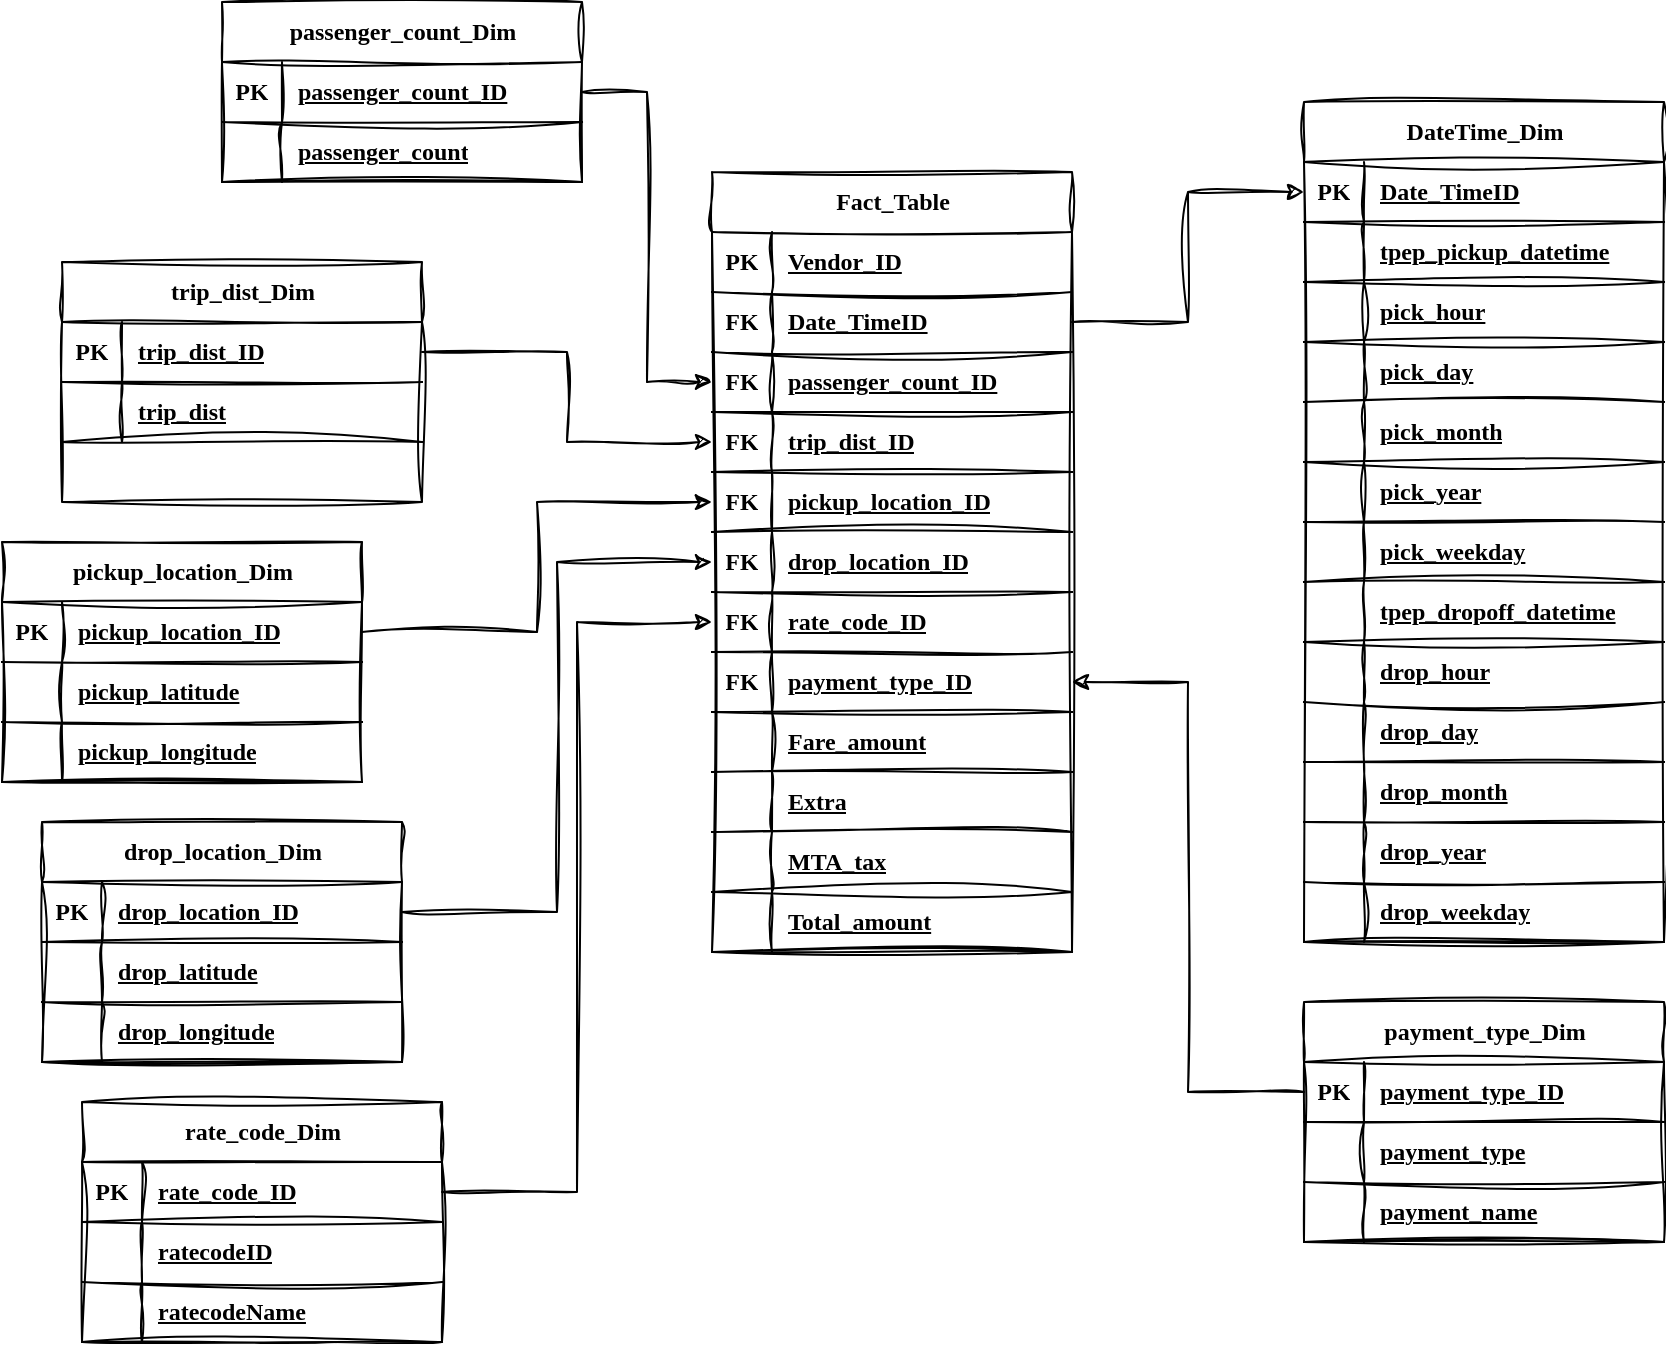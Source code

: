 <mxfile version="21.2.4" type="github">
  <diagram name="Page-1" id="DTY6w__EI6Dmp5C3RKCQ">
    <mxGraphModel dx="2150" dy="553" grid="1" gridSize="10" guides="1" tooltips="1" connect="1" arrows="1" fold="1" page="1" pageScale="1" pageWidth="1100" pageHeight="850" background="#FFFFFF" math="0" shadow="0">
      <root>
        <mxCell id="0" />
        <mxCell id="1" parent="0" />
        <mxCell id="pvjNX64MuaXZYNqRg_gl-1" value="Fact_Table" style="shape=table;startSize=30;container=1;collapsible=1;childLayout=tableLayout;fixedRows=1;rowLines=0;fontStyle=1;align=center;resizeLast=1;html=1;shadow=0;labelBorderColor=none;labelBackgroundColor=none;fontFamily=Times New Roman;sketch=1;curveFitting=1;jiggle=2;swimlaneLine=1;" parent="1" vertex="1">
          <mxGeometry x="335" y="125" width="180" height="390" as="geometry" />
        </mxCell>
        <mxCell id="pvjNX64MuaXZYNqRg_gl-14" value="" style="shape=tableRow;horizontal=0;startSize=0;swimlaneHead=0;swimlaneBody=0;fillColor=none;collapsible=0;dropTarget=0;points=[[0,0.5],[1,0.5]];portConstraint=eastwest;top=0;left=0;right=0;bottom=1;shadow=0;labelBorderColor=none;labelBackgroundColor=none;fontFamily=Times New Roman;sketch=1;curveFitting=1;jiggle=2;swimlaneLine=1;" parent="pvjNX64MuaXZYNqRg_gl-1" vertex="1">
          <mxGeometry y="30" width="180" height="30" as="geometry" />
        </mxCell>
        <mxCell id="pvjNX64MuaXZYNqRg_gl-15" value="PK" style="shape=partialRectangle;connectable=0;fillColor=none;top=0;left=0;bottom=0;right=0;fontStyle=1;overflow=hidden;whiteSpace=wrap;html=1;shadow=0;labelBorderColor=none;labelBackgroundColor=none;fontFamily=Times New Roman;sketch=1;curveFitting=1;jiggle=2;swimlaneLine=1;" parent="pvjNX64MuaXZYNqRg_gl-14" vertex="1">
          <mxGeometry width="30" height="30" as="geometry">
            <mxRectangle width="30" height="30" as="alternateBounds" />
          </mxGeometry>
        </mxCell>
        <mxCell id="pvjNX64MuaXZYNqRg_gl-16" value="Vendor_ID" style="shape=partialRectangle;connectable=0;fillColor=none;top=0;left=0;bottom=0;right=0;align=left;spacingLeft=6;fontStyle=5;overflow=hidden;whiteSpace=wrap;html=1;shadow=0;labelBorderColor=none;labelBackgroundColor=none;fontFamily=Times New Roman;sketch=1;curveFitting=1;jiggle=2;swimlaneLine=1;" parent="pvjNX64MuaXZYNqRg_gl-14" vertex="1">
          <mxGeometry x="30" width="150" height="30" as="geometry">
            <mxRectangle width="150" height="30" as="alternateBounds" />
          </mxGeometry>
        </mxCell>
        <mxCell id="pvjNX64MuaXZYNqRg_gl-17" value="" style="shape=tableRow;horizontal=0;startSize=0;swimlaneHead=0;swimlaneBody=0;fillColor=none;collapsible=0;dropTarget=0;points=[[0,0.5],[1,0.5]];portConstraint=eastwest;top=0;left=0;right=0;bottom=1;shadow=0;labelBorderColor=none;labelBackgroundColor=none;fontFamily=Times New Roman;sketch=1;curveFitting=1;jiggle=2;swimlaneLine=1;" parent="pvjNX64MuaXZYNqRg_gl-1" vertex="1">
          <mxGeometry y="60" width="180" height="30" as="geometry" />
        </mxCell>
        <mxCell id="pvjNX64MuaXZYNqRg_gl-18" value="FK" style="shape=partialRectangle;connectable=0;fillColor=none;top=0;left=0;bottom=0;right=0;fontStyle=1;overflow=hidden;whiteSpace=wrap;html=1;shadow=0;labelBorderColor=none;labelBackgroundColor=none;fontFamily=Times New Roman;sketch=1;curveFitting=1;jiggle=2;swimlaneLine=1;" parent="pvjNX64MuaXZYNqRg_gl-17" vertex="1">
          <mxGeometry width="30" height="30" as="geometry">
            <mxRectangle width="30" height="30" as="alternateBounds" />
          </mxGeometry>
        </mxCell>
        <mxCell id="pvjNX64MuaXZYNqRg_gl-19" value="Date_TimeID" style="shape=partialRectangle;connectable=0;fillColor=none;top=0;left=0;bottom=0;right=0;align=left;spacingLeft=6;fontStyle=5;overflow=hidden;whiteSpace=wrap;html=1;shadow=0;labelBorderColor=none;labelBackgroundColor=none;fontFamily=Times New Roman;sketch=1;curveFitting=1;jiggle=2;swimlaneLine=1;" parent="pvjNX64MuaXZYNqRg_gl-17" vertex="1">
          <mxGeometry x="30" width="150" height="30" as="geometry">
            <mxRectangle width="150" height="30" as="alternateBounds" />
          </mxGeometry>
        </mxCell>
        <mxCell id="pvjNX64MuaXZYNqRg_gl-2" value="" style="shape=tableRow;horizontal=0;startSize=0;swimlaneHead=0;swimlaneBody=0;fillColor=none;collapsible=0;dropTarget=0;points=[[0,0.5],[1,0.5]];portConstraint=eastwest;top=0;left=0;right=0;bottom=1;shadow=0;labelBorderColor=none;labelBackgroundColor=none;fontFamily=Times New Roman;sketch=1;curveFitting=1;jiggle=2;swimlaneLine=1;" parent="pvjNX64MuaXZYNqRg_gl-1" vertex="1">
          <mxGeometry y="90" width="180" height="30" as="geometry" />
        </mxCell>
        <mxCell id="pvjNX64MuaXZYNqRg_gl-3" value="FK" style="shape=partialRectangle;connectable=0;fillColor=none;top=0;left=0;bottom=0;right=0;fontStyle=1;overflow=hidden;whiteSpace=wrap;html=1;shadow=0;labelBorderColor=none;labelBackgroundColor=none;fontFamily=Times New Roman;sketch=1;curveFitting=1;jiggle=2;swimlaneLine=1;" parent="pvjNX64MuaXZYNqRg_gl-2" vertex="1">
          <mxGeometry width="30" height="30" as="geometry">
            <mxRectangle width="30" height="30" as="alternateBounds" />
          </mxGeometry>
        </mxCell>
        <mxCell id="pvjNX64MuaXZYNqRg_gl-4" value="passenger_count_ID" style="shape=partialRectangle;connectable=0;fillColor=none;top=0;left=0;bottom=0;right=0;align=left;spacingLeft=6;fontStyle=5;overflow=hidden;whiteSpace=wrap;html=1;shadow=0;labelBorderColor=none;labelBackgroundColor=none;fontFamily=Times New Roman;sketch=1;curveFitting=1;jiggle=2;swimlaneLine=1;" parent="pvjNX64MuaXZYNqRg_gl-2" vertex="1">
          <mxGeometry x="30" width="150" height="30" as="geometry">
            <mxRectangle width="150" height="30" as="alternateBounds" />
          </mxGeometry>
        </mxCell>
        <mxCell id="pvjNX64MuaXZYNqRg_gl-88" value="" style="shape=tableRow;horizontal=0;startSize=0;swimlaneHead=0;swimlaneBody=0;fillColor=none;collapsible=0;dropTarget=0;points=[[0,0.5],[1,0.5]];portConstraint=eastwest;top=0;left=0;right=0;bottom=1;shadow=0;labelBorderColor=none;labelBackgroundColor=none;fontFamily=Times New Roman;sketch=1;curveFitting=1;jiggle=2;swimlaneLine=1;" parent="pvjNX64MuaXZYNqRg_gl-1" vertex="1">
          <mxGeometry y="120" width="180" height="30" as="geometry" />
        </mxCell>
        <mxCell id="pvjNX64MuaXZYNqRg_gl-89" value="FK" style="shape=partialRectangle;connectable=0;fillColor=none;top=0;left=0;bottom=0;right=0;fontStyle=1;overflow=hidden;whiteSpace=wrap;html=1;shadow=0;labelBorderColor=none;labelBackgroundColor=none;fontFamily=Times New Roman;sketch=1;curveFitting=1;jiggle=2;swimlaneLine=1;" parent="pvjNX64MuaXZYNqRg_gl-88" vertex="1">
          <mxGeometry width="30" height="30" as="geometry">
            <mxRectangle width="30" height="30" as="alternateBounds" />
          </mxGeometry>
        </mxCell>
        <mxCell id="pvjNX64MuaXZYNqRg_gl-90" value="trip_dist_ID" style="shape=partialRectangle;connectable=0;fillColor=none;top=0;left=0;bottom=0;right=0;align=left;spacingLeft=6;fontStyle=5;overflow=hidden;whiteSpace=wrap;html=1;shadow=0;labelBorderColor=none;labelBackgroundColor=none;fontFamily=Times New Roman;sketch=1;curveFitting=1;jiggle=2;swimlaneLine=1;" parent="pvjNX64MuaXZYNqRg_gl-88" vertex="1">
          <mxGeometry x="30" width="150" height="30" as="geometry">
            <mxRectangle width="150" height="30" as="alternateBounds" />
          </mxGeometry>
        </mxCell>
        <mxCell id="pvjNX64MuaXZYNqRg_gl-104" value="" style="shape=tableRow;horizontal=0;startSize=0;swimlaneHead=0;swimlaneBody=0;fillColor=none;collapsible=0;dropTarget=0;points=[[0,0.5],[1,0.5]];portConstraint=eastwest;top=0;left=0;right=0;bottom=1;shadow=0;labelBorderColor=none;labelBackgroundColor=none;fontFamily=Times New Roman;sketch=1;curveFitting=1;jiggle=2;swimlaneLine=1;" parent="pvjNX64MuaXZYNqRg_gl-1" vertex="1">
          <mxGeometry y="150" width="180" height="30" as="geometry" />
        </mxCell>
        <mxCell id="pvjNX64MuaXZYNqRg_gl-105" value="FK" style="shape=partialRectangle;connectable=0;fillColor=none;top=0;left=0;bottom=0;right=0;fontStyle=1;overflow=hidden;whiteSpace=wrap;html=1;shadow=0;labelBorderColor=none;labelBackgroundColor=none;fontFamily=Times New Roman;sketch=1;curveFitting=1;jiggle=2;swimlaneLine=1;" parent="pvjNX64MuaXZYNqRg_gl-104" vertex="1">
          <mxGeometry width="30" height="30" as="geometry">
            <mxRectangle width="30" height="30" as="alternateBounds" />
          </mxGeometry>
        </mxCell>
        <mxCell id="pvjNX64MuaXZYNqRg_gl-106" value="pickup_location_ID" style="shape=partialRectangle;connectable=0;fillColor=none;top=0;left=0;bottom=0;right=0;align=left;spacingLeft=6;fontStyle=5;overflow=hidden;whiteSpace=wrap;html=1;shadow=0;labelBorderColor=none;labelBackgroundColor=none;fontFamily=Times New Roman;sketch=1;curveFitting=1;jiggle=2;swimlaneLine=1;" parent="pvjNX64MuaXZYNqRg_gl-104" vertex="1">
          <mxGeometry x="30" width="150" height="30" as="geometry">
            <mxRectangle width="150" height="30" as="alternateBounds" />
          </mxGeometry>
        </mxCell>
        <mxCell id="pvjNX64MuaXZYNqRg_gl-144" style="shape=tableRow;horizontal=0;startSize=0;swimlaneHead=0;swimlaneBody=0;fillColor=none;collapsible=0;dropTarget=0;points=[[0,0.5],[1,0.5]];portConstraint=eastwest;top=0;left=0;right=0;bottom=1;shadow=0;labelBorderColor=none;labelBackgroundColor=none;fontFamily=Times New Roman;sketch=1;curveFitting=1;jiggle=2;swimlaneLine=1;" parent="pvjNX64MuaXZYNqRg_gl-1" vertex="1">
          <mxGeometry y="180" width="180" height="30" as="geometry" />
        </mxCell>
        <mxCell id="pvjNX64MuaXZYNqRg_gl-145" value="FK" style="shape=partialRectangle;connectable=0;fillColor=none;top=0;left=0;bottom=0;right=0;fontStyle=1;overflow=hidden;whiteSpace=wrap;html=1;shadow=0;labelBorderColor=none;labelBackgroundColor=none;fontFamily=Times New Roman;sketch=1;curveFitting=1;jiggle=2;swimlaneLine=1;" parent="pvjNX64MuaXZYNqRg_gl-144" vertex="1">
          <mxGeometry width="30" height="30" as="geometry">
            <mxRectangle width="30" height="30" as="alternateBounds" />
          </mxGeometry>
        </mxCell>
        <mxCell id="pvjNX64MuaXZYNqRg_gl-146" value="drop_location_ID" style="shape=partialRectangle;connectable=0;fillColor=none;top=0;left=0;bottom=0;right=0;align=left;spacingLeft=6;fontStyle=5;overflow=hidden;whiteSpace=wrap;html=1;shadow=0;labelBorderColor=none;labelBackgroundColor=none;fontFamily=Times New Roman;sketch=1;curveFitting=1;jiggle=2;swimlaneLine=1;" parent="pvjNX64MuaXZYNqRg_gl-144" vertex="1">
          <mxGeometry x="30" width="150" height="30" as="geometry">
            <mxRectangle width="150" height="30" as="alternateBounds" />
          </mxGeometry>
        </mxCell>
        <mxCell id="yyaYZu1ynNFN3eLrhO7g-12" style="shape=tableRow;horizontal=0;startSize=0;swimlaneHead=0;swimlaneBody=0;fillColor=none;collapsible=0;dropTarget=0;points=[[0,0.5],[1,0.5]];portConstraint=eastwest;top=0;left=0;right=0;bottom=1;shadow=0;labelBorderColor=none;labelBackgroundColor=none;fontFamily=Times New Roman;sketch=1;curveFitting=1;jiggle=2;swimlaneLine=1;" parent="pvjNX64MuaXZYNqRg_gl-1" vertex="1">
          <mxGeometry y="210" width="180" height="30" as="geometry" />
        </mxCell>
        <mxCell id="yyaYZu1ynNFN3eLrhO7g-13" value="FK" style="shape=partialRectangle;connectable=0;fillColor=none;top=0;left=0;bottom=0;right=0;fontStyle=1;overflow=hidden;whiteSpace=wrap;html=1;shadow=0;labelBorderColor=none;labelBackgroundColor=none;fontFamily=Times New Roman;sketch=1;curveFitting=1;jiggle=2;swimlaneLine=1;" parent="yyaYZu1ynNFN3eLrhO7g-12" vertex="1">
          <mxGeometry width="30" height="30" as="geometry">
            <mxRectangle width="30" height="30" as="alternateBounds" />
          </mxGeometry>
        </mxCell>
        <mxCell id="yyaYZu1ynNFN3eLrhO7g-14" value="rate_code_ID" style="shape=partialRectangle;connectable=0;fillColor=none;top=0;left=0;bottom=0;right=0;align=left;spacingLeft=6;fontStyle=5;overflow=hidden;whiteSpace=wrap;html=1;shadow=0;labelBorderColor=none;labelBackgroundColor=none;fontFamily=Times New Roman;sketch=1;curveFitting=1;jiggle=2;swimlaneLine=1;" parent="yyaYZu1ynNFN3eLrhO7g-12" vertex="1">
          <mxGeometry x="30" width="150" height="30" as="geometry">
            <mxRectangle width="150" height="30" as="alternateBounds" />
          </mxGeometry>
        </mxCell>
        <mxCell id="yyaYZu1ynNFN3eLrhO7g-27" style="shape=tableRow;horizontal=0;startSize=0;swimlaneHead=0;swimlaneBody=0;fillColor=none;collapsible=0;dropTarget=0;points=[[0,0.5],[1,0.5]];portConstraint=eastwest;top=0;left=0;right=0;bottom=1;shadow=0;labelBorderColor=none;labelBackgroundColor=none;fontFamily=Times New Roman;sketch=1;curveFitting=1;jiggle=2;swimlaneLine=1;" parent="pvjNX64MuaXZYNqRg_gl-1" vertex="1">
          <mxGeometry y="240" width="180" height="30" as="geometry" />
        </mxCell>
        <mxCell id="yyaYZu1ynNFN3eLrhO7g-28" value="FK" style="shape=partialRectangle;connectable=0;fillColor=none;top=0;left=0;bottom=0;right=0;fontStyle=1;overflow=hidden;whiteSpace=wrap;html=1;shadow=0;labelBorderColor=none;labelBackgroundColor=none;fontFamily=Times New Roman;sketch=1;curveFitting=1;jiggle=2;swimlaneLine=1;" parent="yyaYZu1ynNFN3eLrhO7g-27" vertex="1">
          <mxGeometry width="30" height="30" as="geometry">
            <mxRectangle width="30" height="30" as="alternateBounds" />
          </mxGeometry>
        </mxCell>
        <mxCell id="yyaYZu1ynNFN3eLrhO7g-29" value="payment_type_ID" style="shape=partialRectangle;connectable=0;fillColor=none;top=0;left=0;bottom=0;right=0;align=left;spacingLeft=6;fontStyle=5;overflow=hidden;whiteSpace=wrap;html=1;shadow=0;labelBorderColor=none;labelBackgroundColor=none;fontFamily=Times New Roman;sketch=1;curveFitting=1;jiggle=2;swimlaneLine=1;" parent="yyaYZu1ynNFN3eLrhO7g-27" vertex="1">
          <mxGeometry x="30" width="150" height="30" as="geometry">
            <mxRectangle width="150" height="30" as="alternateBounds" />
          </mxGeometry>
        </mxCell>
        <mxCell id="yyaYZu1ynNFN3eLrhO7g-31" style="shape=tableRow;horizontal=0;startSize=0;swimlaneHead=0;swimlaneBody=0;fillColor=none;collapsible=0;dropTarget=0;points=[[0,0.5],[1,0.5]];portConstraint=eastwest;top=0;left=0;right=0;bottom=1;shadow=0;labelBorderColor=none;labelBackgroundColor=none;fontFamily=Times New Roman;sketch=1;curveFitting=1;jiggle=2;swimlaneLine=1;" parent="pvjNX64MuaXZYNqRg_gl-1" vertex="1">
          <mxGeometry y="270" width="180" height="30" as="geometry" />
        </mxCell>
        <mxCell id="yyaYZu1ynNFN3eLrhO7g-32" style="shape=partialRectangle;connectable=0;fillColor=none;top=0;left=0;bottom=0;right=0;fontStyle=1;overflow=hidden;whiteSpace=wrap;html=1;shadow=0;labelBorderColor=none;labelBackgroundColor=none;fontFamily=Times New Roman;sketch=1;curveFitting=1;jiggle=2;swimlaneLine=1;" parent="yyaYZu1ynNFN3eLrhO7g-31" vertex="1">
          <mxGeometry width="30" height="30" as="geometry">
            <mxRectangle width="30" height="30" as="alternateBounds" />
          </mxGeometry>
        </mxCell>
        <mxCell id="yyaYZu1ynNFN3eLrhO7g-33" value="Fare_amount" style="shape=partialRectangle;connectable=0;fillColor=none;top=0;left=0;bottom=0;right=0;align=left;spacingLeft=6;fontStyle=5;overflow=hidden;whiteSpace=wrap;html=1;shadow=0;labelBorderColor=none;labelBackgroundColor=none;fontFamily=Times New Roman;sketch=1;curveFitting=1;jiggle=2;swimlaneLine=1;" parent="yyaYZu1ynNFN3eLrhO7g-31" vertex="1">
          <mxGeometry x="30" width="150" height="30" as="geometry">
            <mxRectangle width="150" height="30" as="alternateBounds" />
          </mxGeometry>
        </mxCell>
        <mxCell id="yyaYZu1ynNFN3eLrhO7g-34" style="shape=tableRow;horizontal=0;startSize=0;swimlaneHead=0;swimlaneBody=0;fillColor=none;collapsible=0;dropTarget=0;points=[[0,0.5],[1,0.5]];portConstraint=eastwest;top=0;left=0;right=0;bottom=1;shadow=0;labelBorderColor=none;labelBackgroundColor=none;fontFamily=Times New Roman;sketch=1;curveFitting=1;jiggle=2;swimlaneLine=1;" parent="pvjNX64MuaXZYNqRg_gl-1" vertex="1">
          <mxGeometry y="300" width="180" height="30" as="geometry" />
        </mxCell>
        <mxCell id="yyaYZu1ynNFN3eLrhO7g-35" style="shape=partialRectangle;connectable=0;fillColor=none;top=0;left=0;bottom=0;right=0;fontStyle=1;overflow=hidden;whiteSpace=wrap;html=1;shadow=0;labelBorderColor=none;labelBackgroundColor=none;fontFamily=Times New Roman;sketch=1;curveFitting=1;jiggle=2;swimlaneLine=1;" parent="yyaYZu1ynNFN3eLrhO7g-34" vertex="1">
          <mxGeometry width="30" height="30" as="geometry">
            <mxRectangle width="30" height="30" as="alternateBounds" />
          </mxGeometry>
        </mxCell>
        <mxCell id="yyaYZu1ynNFN3eLrhO7g-36" value="Extra" style="shape=partialRectangle;connectable=0;fillColor=none;top=0;left=0;bottom=0;right=0;align=left;spacingLeft=6;fontStyle=5;overflow=hidden;whiteSpace=wrap;html=1;shadow=0;labelBorderColor=none;labelBackgroundColor=none;fontFamily=Times New Roman;sketch=1;curveFitting=1;jiggle=2;swimlaneLine=1;" parent="yyaYZu1ynNFN3eLrhO7g-34" vertex="1">
          <mxGeometry x="30" width="150" height="30" as="geometry">
            <mxRectangle width="150" height="30" as="alternateBounds" />
          </mxGeometry>
        </mxCell>
        <mxCell id="yyaYZu1ynNFN3eLrhO7g-37" style="shape=tableRow;horizontal=0;startSize=0;swimlaneHead=0;swimlaneBody=0;fillColor=none;collapsible=0;dropTarget=0;points=[[0,0.5],[1,0.5]];portConstraint=eastwest;top=0;left=0;right=0;bottom=1;shadow=0;labelBorderColor=none;labelBackgroundColor=none;fontFamily=Times New Roman;sketch=1;curveFitting=1;jiggle=2;swimlaneLine=1;" parent="pvjNX64MuaXZYNqRg_gl-1" vertex="1">
          <mxGeometry y="330" width="180" height="30" as="geometry" />
        </mxCell>
        <mxCell id="yyaYZu1ynNFN3eLrhO7g-38" style="shape=partialRectangle;connectable=0;fillColor=none;top=0;left=0;bottom=0;right=0;fontStyle=1;overflow=hidden;whiteSpace=wrap;html=1;shadow=0;labelBorderColor=none;labelBackgroundColor=none;fontFamily=Times New Roman;sketch=1;curveFitting=1;jiggle=2;swimlaneLine=1;" parent="yyaYZu1ynNFN3eLrhO7g-37" vertex="1">
          <mxGeometry width="30" height="30" as="geometry">
            <mxRectangle width="30" height="30" as="alternateBounds" />
          </mxGeometry>
        </mxCell>
        <mxCell id="yyaYZu1ynNFN3eLrhO7g-39" value="MTA_tax" style="shape=partialRectangle;connectable=0;fillColor=none;top=0;left=0;bottom=0;right=0;align=left;spacingLeft=6;fontStyle=5;overflow=hidden;whiteSpace=wrap;html=1;shadow=0;labelBorderColor=none;labelBackgroundColor=none;fontFamily=Times New Roman;sketch=1;curveFitting=1;jiggle=2;swimlaneLine=1;" parent="yyaYZu1ynNFN3eLrhO7g-37" vertex="1">
          <mxGeometry x="30" width="150" height="30" as="geometry">
            <mxRectangle width="150" height="30" as="alternateBounds" />
          </mxGeometry>
        </mxCell>
        <mxCell id="yyaYZu1ynNFN3eLrhO7g-40" style="shape=tableRow;horizontal=0;startSize=0;swimlaneHead=0;swimlaneBody=0;fillColor=none;collapsible=0;dropTarget=0;points=[[0,0.5],[1,0.5]];portConstraint=eastwest;top=0;left=0;right=0;bottom=1;shadow=0;labelBorderColor=none;labelBackgroundColor=none;fontFamily=Times New Roman;sketch=1;curveFitting=1;jiggle=2;swimlaneLine=1;" parent="pvjNX64MuaXZYNqRg_gl-1" vertex="1">
          <mxGeometry y="360" width="180" height="30" as="geometry" />
        </mxCell>
        <mxCell id="yyaYZu1ynNFN3eLrhO7g-41" style="shape=partialRectangle;connectable=0;fillColor=none;top=0;left=0;bottom=0;right=0;fontStyle=1;overflow=hidden;whiteSpace=wrap;html=1;shadow=0;labelBorderColor=none;labelBackgroundColor=none;fontFamily=Times New Roman;sketch=1;curveFitting=1;jiggle=2;swimlaneLine=1;" parent="yyaYZu1ynNFN3eLrhO7g-40" vertex="1">
          <mxGeometry width="30" height="30" as="geometry">
            <mxRectangle width="30" height="30" as="alternateBounds" />
          </mxGeometry>
        </mxCell>
        <mxCell id="yyaYZu1ynNFN3eLrhO7g-42" value="Total_amount" style="shape=partialRectangle;connectable=0;fillColor=none;top=0;left=0;bottom=0;right=0;align=left;spacingLeft=6;fontStyle=5;overflow=hidden;whiteSpace=wrap;html=1;shadow=0;labelBorderColor=none;labelBackgroundColor=none;fontFamily=Times New Roman;sketch=1;curveFitting=1;jiggle=2;swimlaneLine=1;" parent="yyaYZu1ynNFN3eLrhO7g-40" vertex="1">
          <mxGeometry x="30" width="150" height="30" as="geometry">
            <mxRectangle width="150" height="30" as="alternateBounds" />
          </mxGeometry>
        </mxCell>
        <mxCell id="pvjNX64MuaXZYNqRg_gl-20" value="DateTime_Dim" style="shape=table;startSize=30;container=1;collapsible=1;childLayout=tableLayout;fixedRows=1;rowLines=0;fontStyle=1;align=center;resizeLast=1;html=1;labelBackgroundColor=none;shadow=0;labelBorderColor=none;fontFamily=Times New Roman;sketch=1;curveFitting=1;jiggle=2;swimlaneLine=1;" parent="1" vertex="1">
          <mxGeometry x="631" y="90" width="180" height="420" as="geometry" />
        </mxCell>
        <mxCell id="pvjNX64MuaXZYNqRg_gl-21" value="" style="shape=tableRow;horizontal=0;startSize=0;swimlaneHead=0;swimlaneBody=0;fillColor=none;collapsible=0;dropTarget=0;points=[[0,0.5],[1,0.5]];portConstraint=eastwest;top=0;left=0;right=0;bottom=1;shadow=0;labelBorderColor=none;labelBackgroundColor=none;fontFamily=Times New Roman;sketch=1;curveFitting=1;jiggle=2;swimlaneLine=1;" parent="pvjNX64MuaXZYNqRg_gl-20" vertex="1">
          <mxGeometry y="30" width="180" height="30" as="geometry" />
        </mxCell>
        <mxCell id="pvjNX64MuaXZYNqRg_gl-22" value="PK" style="shape=partialRectangle;connectable=0;fillColor=none;top=0;left=0;bottom=0;right=0;fontStyle=1;overflow=hidden;whiteSpace=wrap;html=1;shadow=0;labelBorderColor=none;labelBackgroundColor=none;fontFamily=Times New Roman;sketch=1;curveFitting=1;jiggle=2;swimlaneLine=1;" parent="pvjNX64MuaXZYNqRg_gl-21" vertex="1">
          <mxGeometry width="30" height="30" as="geometry">
            <mxRectangle width="30" height="30" as="alternateBounds" />
          </mxGeometry>
        </mxCell>
        <mxCell id="pvjNX64MuaXZYNqRg_gl-23" value="Date_TimeID" style="shape=partialRectangle;connectable=0;fillColor=none;top=0;left=0;bottom=0;right=0;align=left;spacingLeft=6;fontStyle=5;overflow=hidden;whiteSpace=wrap;html=1;shadow=0;labelBorderColor=none;labelBackgroundColor=none;fontFamily=Times New Roman;sketch=1;curveFitting=1;jiggle=2;swimlaneLine=1;" parent="pvjNX64MuaXZYNqRg_gl-21" vertex="1">
          <mxGeometry x="30" width="150" height="30" as="geometry">
            <mxRectangle width="150" height="30" as="alternateBounds" />
          </mxGeometry>
        </mxCell>
        <mxCell id="pvjNX64MuaXZYNqRg_gl-30" value="" style="shape=tableRow;horizontal=0;startSize=0;swimlaneHead=0;swimlaneBody=0;fillColor=none;collapsible=0;dropTarget=0;points=[[0,0.5],[1,0.5]];portConstraint=eastwest;top=0;left=0;right=0;bottom=1;shadow=0;labelBorderColor=none;labelBackgroundColor=none;fontFamily=Times New Roman;sketch=1;curveFitting=1;jiggle=2;swimlaneLine=1;" parent="pvjNX64MuaXZYNqRg_gl-20" vertex="1">
          <mxGeometry y="60" width="180" height="30" as="geometry" />
        </mxCell>
        <mxCell id="pvjNX64MuaXZYNqRg_gl-31" value="" style="shape=partialRectangle;connectable=0;fillColor=none;top=0;left=0;bottom=0;right=0;fontStyle=1;overflow=hidden;whiteSpace=wrap;html=1;shadow=0;labelBorderColor=none;labelBackgroundColor=none;fontFamily=Times New Roman;sketch=1;curveFitting=1;jiggle=2;swimlaneLine=1;" parent="pvjNX64MuaXZYNqRg_gl-30" vertex="1">
          <mxGeometry width="30" height="30" as="geometry">
            <mxRectangle width="30" height="30" as="alternateBounds" />
          </mxGeometry>
        </mxCell>
        <mxCell id="pvjNX64MuaXZYNqRg_gl-32" value="tpep_pickup_datetime" style="shape=partialRectangle;connectable=0;fillColor=none;top=0;left=0;bottom=0;right=0;align=left;spacingLeft=6;fontStyle=5;overflow=hidden;whiteSpace=wrap;html=1;shadow=0;labelBorderColor=none;labelBackgroundColor=none;fontFamily=Times New Roman;sketch=1;curveFitting=1;jiggle=2;swimlaneLine=1;" parent="pvjNX64MuaXZYNqRg_gl-30" vertex="1">
          <mxGeometry x="30" width="150" height="30" as="geometry">
            <mxRectangle width="150" height="30" as="alternateBounds" />
          </mxGeometry>
        </mxCell>
        <mxCell id="pvjNX64MuaXZYNqRg_gl-33" value="" style="shape=tableRow;horizontal=0;startSize=0;swimlaneHead=0;swimlaneBody=0;fillColor=none;collapsible=0;dropTarget=0;points=[[0,0.5],[1,0.5]];portConstraint=eastwest;top=0;left=0;right=0;bottom=1;shadow=0;labelBorderColor=none;labelBackgroundColor=none;fontFamily=Times New Roman;sketch=1;curveFitting=1;jiggle=2;swimlaneLine=1;" parent="pvjNX64MuaXZYNqRg_gl-20" vertex="1">
          <mxGeometry y="90" width="180" height="30" as="geometry" />
        </mxCell>
        <mxCell id="pvjNX64MuaXZYNqRg_gl-34" value="" style="shape=partialRectangle;connectable=0;fillColor=none;top=0;left=0;bottom=0;right=0;fontStyle=1;overflow=hidden;whiteSpace=wrap;html=1;shadow=0;labelBorderColor=none;labelBackgroundColor=none;fontFamily=Times New Roman;sketch=1;curveFitting=1;jiggle=2;swimlaneLine=1;" parent="pvjNX64MuaXZYNqRg_gl-33" vertex="1">
          <mxGeometry width="30" height="30" as="geometry">
            <mxRectangle width="30" height="30" as="alternateBounds" />
          </mxGeometry>
        </mxCell>
        <mxCell id="pvjNX64MuaXZYNqRg_gl-35" value="pick_hour" style="shape=partialRectangle;connectable=0;fillColor=none;top=0;left=0;bottom=0;right=0;align=left;spacingLeft=6;fontStyle=5;overflow=hidden;whiteSpace=wrap;html=1;shadow=0;labelBorderColor=none;labelBackgroundColor=none;fontFamily=Times New Roman;sketch=1;curveFitting=1;jiggle=2;swimlaneLine=1;" parent="pvjNX64MuaXZYNqRg_gl-33" vertex="1">
          <mxGeometry x="30" width="150" height="30" as="geometry">
            <mxRectangle width="150" height="30" as="alternateBounds" />
          </mxGeometry>
        </mxCell>
        <mxCell id="pvjNX64MuaXZYNqRg_gl-36" value="" style="shape=tableRow;horizontal=0;startSize=0;swimlaneHead=0;swimlaneBody=0;fillColor=none;collapsible=0;dropTarget=0;points=[[0,0.5],[1,0.5]];portConstraint=eastwest;top=0;left=0;right=0;bottom=1;shadow=0;labelBorderColor=none;labelBackgroundColor=none;fontFamily=Times New Roman;sketch=1;curveFitting=1;jiggle=2;swimlaneLine=1;" parent="pvjNX64MuaXZYNqRg_gl-20" vertex="1">
          <mxGeometry y="120" width="180" height="30" as="geometry" />
        </mxCell>
        <mxCell id="pvjNX64MuaXZYNqRg_gl-37" value="" style="shape=partialRectangle;connectable=0;fillColor=none;top=0;left=0;bottom=0;right=0;fontStyle=1;overflow=hidden;whiteSpace=wrap;html=1;shadow=0;labelBorderColor=none;labelBackgroundColor=none;fontFamily=Times New Roman;sketch=1;curveFitting=1;jiggle=2;swimlaneLine=1;" parent="pvjNX64MuaXZYNqRg_gl-36" vertex="1">
          <mxGeometry width="30" height="30" as="geometry">
            <mxRectangle width="30" height="30" as="alternateBounds" />
          </mxGeometry>
        </mxCell>
        <mxCell id="pvjNX64MuaXZYNqRg_gl-38" value="pick_day" style="shape=partialRectangle;connectable=0;fillColor=none;top=0;left=0;bottom=0;right=0;align=left;spacingLeft=6;fontStyle=5;overflow=hidden;whiteSpace=wrap;html=1;shadow=0;labelBorderColor=none;labelBackgroundColor=none;fontFamily=Times New Roman;sketch=1;curveFitting=1;jiggle=2;swimlaneLine=1;" parent="pvjNX64MuaXZYNqRg_gl-36" vertex="1">
          <mxGeometry x="30" width="150" height="30" as="geometry">
            <mxRectangle width="150" height="30" as="alternateBounds" />
          </mxGeometry>
        </mxCell>
        <mxCell id="pvjNX64MuaXZYNqRg_gl-39" value="" style="shape=tableRow;horizontal=0;startSize=0;swimlaneHead=0;swimlaneBody=0;fillColor=none;collapsible=0;dropTarget=0;points=[[0,0.5],[1,0.5]];portConstraint=eastwest;top=0;left=0;right=0;bottom=1;shadow=0;labelBorderColor=none;labelBackgroundColor=none;fontFamily=Times New Roman;sketch=1;curveFitting=1;jiggle=2;swimlaneLine=1;" parent="pvjNX64MuaXZYNqRg_gl-20" vertex="1">
          <mxGeometry y="150" width="180" height="30" as="geometry" />
        </mxCell>
        <mxCell id="pvjNX64MuaXZYNqRg_gl-40" value="" style="shape=partialRectangle;connectable=0;fillColor=none;top=0;left=0;bottom=0;right=0;fontStyle=1;overflow=hidden;whiteSpace=wrap;html=1;shadow=0;labelBorderColor=none;labelBackgroundColor=none;fontFamily=Times New Roman;sketch=1;curveFitting=1;jiggle=2;swimlaneLine=1;" parent="pvjNX64MuaXZYNqRg_gl-39" vertex="1">
          <mxGeometry width="30" height="30" as="geometry">
            <mxRectangle width="30" height="30" as="alternateBounds" />
          </mxGeometry>
        </mxCell>
        <mxCell id="pvjNX64MuaXZYNqRg_gl-41" value="pick_month" style="shape=partialRectangle;connectable=0;fillColor=none;top=0;left=0;bottom=0;right=0;align=left;spacingLeft=6;fontStyle=5;overflow=hidden;whiteSpace=wrap;html=1;shadow=0;labelBorderColor=none;labelBackgroundColor=none;fontFamily=Times New Roman;sketch=1;curveFitting=1;jiggle=2;swimlaneLine=1;" parent="pvjNX64MuaXZYNqRg_gl-39" vertex="1">
          <mxGeometry x="30" width="150" height="30" as="geometry">
            <mxRectangle width="150" height="30" as="alternateBounds" />
          </mxGeometry>
        </mxCell>
        <mxCell id="pvjNX64MuaXZYNqRg_gl-42" value="" style="shape=tableRow;horizontal=0;startSize=0;swimlaneHead=0;swimlaneBody=0;fillColor=none;collapsible=0;dropTarget=0;points=[[0,0.5],[1,0.5]];portConstraint=eastwest;top=0;left=0;right=0;bottom=1;shadow=0;labelBorderColor=none;labelBackgroundColor=none;fontFamily=Times New Roman;sketch=1;curveFitting=1;jiggle=2;swimlaneLine=1;" parent="pvjNX64MuaXZYNqRg_gl-20" vertex="1">
          <mxGeometry y="180" width="180" height="30" as="geometry" />
        </mxCell>
        <mxCell id="pvjNX64MuaXZYNqRg_gl-43" value="" style="shape=partialRectangle;connectable=0;fillColor=none;top=0;left=0;bottom=0;right=0;fontStyle=1;overflow=hidden;whiteSpace=wrap;html=1;shadow=0;labelBorderColor=none;labelBackgroundColor=none;fontFamily=Times New Roman;sketch=1;curveFitting=1;jiggle=2;swimlaneLine=1;" parent="pvjNX64MuaXZYNqRg_gl-42" vertex="1">
          <mxGeometry width="30" height="30" as="geometry">
            <mxRectangle width="30" height="30" as="alternateBounds" />
          </mxGeometry>
        </mxCell>
        <mxCell id="pvjNX64MuaXZYNqRg_gl-44" value="pick_year" style="shape=partialRectangle;connectable=0;fillColor=none;top=0;left=0;bottom=0;right=0;align=left;spacingLeft=6;fontStyle=5;overflow=hidden;whiteSpace=wrap;html=1;shadow=0;labelBorderColor=none;labelBackgroundColor=none;fontFamily=Times New Roman;sketch=1;curveFitting=1;jiggle=2;swimlaneLine=1;" parent="pvjNX64MuaXZYNqRg_gl-42" vertex="1">
          <mxGeometry x="30" width="150" height="30" as="geometry">
            <mxRectangle width="150" height="30" as="alternateBounds" />
          </mxGeometry>
        </mxCell>
        <mxCell id="pvjNX64MuaXZYNqRg_gl-24" value="" style="shape=tableRow;horizontal=0;startSize=0;swimlaneHead=0;swimlaneBody=0;fillColor=none;collapsible=0;dropTarget=0;points=[[0,0.5],[1,0.5]];portConstraint=eastwest;top=0;left=0;right=0;bottom=1;shadow=0;labelBorderColor=none;labelBackgroundColor=none;fontFamily=Times New Roman;sketch=1;curveFitting=1;jiggle=2;swimlaneLine=1;" parent="pvjNX64MuaXZYNqRg_gl-20" vertex="1">
          <mxGeometry y="210" width="180" height="30" as="geometry" />
        </mxCell>
        <mxCell id="pvjNX64MuaXZYNqRg_gl-25" value="" style="shape=partialRectangle;connectable=0;fillColor=none;top=0;left=0;bottom=0;right=0;fontStyle=1;overflow=hidden;whiteSpace=wrap;html=1;shadow=0;labelBorderColor=none;labelBackgroundColor=none;fontFamily=Times New Roman;sketch=1;curveFitting=1;jiggle=2;swimlaneLine=1;" parent="pvjNX64MuaXZYNqRg_gl-24" vertex="1">
          <mxGeometry width="30" height="30" as="geometry">
            <mxRectangle width="30" height="30" as="alternateBounds" />
          </mxGeometry>
        </mxCell>
        <mxCell id="pvjNX64MuaXZYNqRg_gl-26" value="pick_weekday" style="shape=partialRectangle;connectable=0;fillColor=none;top=0;left=0;bottom=0;right=0;align=left;spacingLeft=6;fontStyle=5;overflow=hidden;whiteSpace=wrap;html=1;shadow=0;labelBorderColor=none;labelBackgroundColor=none;fontFamily=Times New Roman;sketch=1;curveFitting=1;jiggle=2;swimlaneLine=1;" parent="pvjNX64MuaXZYNqRg_gl-24" vertex="1">
          <mxGeometry x="30" width="150" height="30" as="geometry">
            <mxRectangle width="150" height="30" as="alternateBounds" />
          </mxGeometry>
        </mxCell>
        <mxCell id="pvjNX64MuaXZYNqRg_gl-50" value="" style="shape=tableRow;horizontal=0;startSize=0;swimlaneHead=0;swimlaneBody=0;fillColor=none;collapsible=0;dropTarget=0;points=[[0,0.5],[1,0.5]];portConstraint=eastwest;top=0;left=0;right=0;bottom=1;shadow=0;labelBorderColor=none;labelBackgroundColor=none;fontFamily=Times New Roman;sketch=1;curveFitting=1;jiggle=2;swimlaneLine=1;" parent="pvjNX64MuaXZYNqRg_gl-20" vertex="1">
          <mxGeometry y="240" width="180" height="30" as="geometry" />
        </mxCell>
        <mxCell id="pvjNX64MuaXZYNqRg_gl-51" value="" style="shape=partialRectangle;connectable=0;fillColor=none;top=0;left=0;bottom=0;right=0;fontStyle=1;overflow=hidden;whiteSpace=wrap;html=1;shadow=0;labelBorderColor=none;labelBackgroundColor=none;fontFamily=Times New Roman;sketch=1;curveFitting=1;jiggle=2;swimlaneLine=1;" parent="pvjNX64MuaXZYNqRg_gl-50" vertex="1">
          <mxGeometry width="30" height="30" as="geometry">
            <mxRectangle width="30" height="30" as="alternateBounds" />
          </mxGeometry>
        </mxCell>
        <mxCell id="pvjNX64MuaXZYNqRg_gl-52" value="tpep_dropoff_datetime" style="shape=partialRectangle;connectable=0;fillColor=none;top=0;left=0;bottom=0;right=0;align=left;spacingLeft=6;fontStyle=5;overflow=hidden;whiteSpace=wrap;html=1;shadow=0;labelBorderColor=none;labelBackgroundColor=none;fontFamily=Times New Roman;sketch=1;curveFitting=1;jiggle=2;swimlaneLine=1;" parent="pvjNX64MuaXZYNqRg_gl-50" vertex="1">
          <mxGeometry x="30" width="150" height="30" as="geometry">
            <mxRectangle width="150" height="30" as="alternateBounds" />
          </mxGeometry>
        </mxCell>
        <mxCell id="pvjNX64MuaXZYNqRg_gl-53" value="" style="shape=tableRow;horizontal=0;startSize=0;swimlaneHead=0;swimlaneBody=0;fillColor=none;collapsible=0;dropTarget=0;points=[[0,0.5],[1,0.5]];portConstraint=eastwest;top=0;left=0;right=0;bottom=1;shadow=0;labelBorderColor=none;labelBackgroundColor=none;fontFamily=Times New Roman;sketch=1;curveFitting=1;jiggle=2;swimlaneLine=1;" parent="pvjNX64MuaXZYNqRg_gl-20" vertex="1">
          <mxGeometry y="270" width="180" height="30" as="geometry" />
        </mxCell>
        <mxCell id="pvjNX64MuaXZYNqRg_gl-54" value="" style="shape=partialRectangle;connectable=0;fillColor=none;top=0;left=0;bottom=0;right=0;fontStyle=1;overflow=hidden;whiteSpace=wrap;html=1;shadow=0;labelBorderColor=none;labelBackgroundColor=none;fontFamily=Times New Roman;sketch=1;curveFitting=1;jiggle=2;swimlaneLine=1;" parent="pvjNX64MuaXZYNqRg_gl-53" vertex="1">
          <mxGeometry width="30" height="30" as="geometry">
            <mxRectangle width="30" height="30" as="alternateBounds" />
          </mxGeometry>
        </mxCell>
        <mxCell id="pvjNX64MuaXZYNqRg_gl-55" value="drop_hour" style="shape=partialRectangle;connectable=0;fillColor=none;top=0;left=0;bottom=0;right=0;align=left;spacingLeft=6;fontStyle=5;overflow=hidden;whiteSpace=wrap;html=1;shadow=0;labelBorderColor=none;labelBackgroundColor=none;fontFamily=Times New Roman;sketch=1;curveFitting=1;jiggle=2;swimlaneLine=1;" parent="pvjNX64MuaXZYNqRg_gl-53" vertex="1">
          <mxGeometry x="30" width="150" height="30" as="geometry">
            <mxRectangle width="150" height="30" as="alternateBounds" />
          </mxGeometry>
        </mxCell>
        <mxCell id="pvjNX64MuaXZYNqRg_gl-56" value="" style="shape=tableRow;horizontal=0;startSize=0;swimlaneHead=0;swimlaneBody=0;fillColor=none;collapsible=0;dropTarget=0;points=[[0,0.5],[1,0.5]];portConstraint=eastwest;top=0;left=0;right=0;bottom=1;shadow=0;labelBorderColor=none;labelBackgroundColor=none;fontFamily=Times New Roman;sketch=1;curveFitting=1;jiggle=2;swimlaneLine=1;" parent="pvjNX64MuaXZYNqRg_gl-20" vertex="1">
          <mxGeometry y="300" width="180" height="30" as="geometry" />
        </mxCell>
        <mxCell id="pvjNX64MuaXZYNqRg_gl-57" value="" style="shape=partialRectangle;connectable=0;fillColor=none;top=0;left=0;bottom=0;right=0;fontStyle=1;overflow=hidden;whiteSpace=wrap;html=1;shadow=0;labelBorderColor=none;labelBackgroundColor=none;fontFamily=Times New Roman;sketch=1;curveFitting=1;jiggle=2;swimlaneLine=1;" parent="pvjNX64MuaXZYNqRg_gl-56" vertex="1">
          <mxGeometry width="30" height="30" as="geometry">
            <mxRectangle width="30" height="30" as="alternateBounds" />
          </mxGeometry>
        </mxCell>
        <mxCell id="pvjNX64MuaXZYNqRg_gl-58" value="drop_day" style="shape=partialRectangle;connectable=0;fillColor=none;top=0;left=0;bottom=0;right=0;align=left;spacingLeft=6;fontStyle=5;overflow=hidden;whiteSpace=wrap;html=1;shadow=0;labelBorderColor=none;labelBackgroundColor=none;fontFamily=Times New Roman;sketch=1;curveFitting=1;jiggle=2;swimlaneLine=1;" parent="pvjNX64MuaXZYNqRg_gl-56" vertex="1">
          <mxGeometry x="30" width="150" height="30" as="geometry">
            <mxRectangle width="150" height="30" as="alternateBounds" />
          </mxGeometry>
        </mxCell>
        <mxCell id="pvjNX64MuaXZYNqRg_gl-59" value="" style="shape=tableRow;horizontal=0;startSize=0;swimlaneHead=0;swimlaneBody=0;fillColor=none;collapsible=0;dropTarget=0;points=[[0,0.5],[1,0.5]];portConstraint=eastwest;top=0;left=0;right=0;bottom=1;shadow=0;labelBorderColor=none;labelBackgroundColor=none;fontFamily=Times New Roman;sketch=1;curveFitting=1;jiggle=2;swimlaneLine=1;" parent="pvjNX64MuaXZYNqRg_gl-20" vertex="1">
          <mxGeometry y="330" width="180" height="30" as="geometry" />
        </mxCell>
        <mxCell id="pvjNX64MuaXZYNqRg_gl-60" value="" style="shape=partialRectangle;connectable=0;fillColor=none;top=0;left=0;bottom=0;right=0;fontStyle=1;overflow=hidden;whiteSpace=wrap;html=1;shadow=0;labelBorderColor=none;labelBackgroundColor=none;fontFamily=Times New Roman;sketch=1;curveFitting=1;jiggle=2;swimlaneLine=1;" parent="pvjNX64MuaXZYNqRg_gl-59" vertex="1">
          <mxGeometry width="30" height="30" as="geometry">
            <mxRectangle width="30" height="30" as="alternateBounds" />
          </mxGeometry>
        </mxCell>
        <mxCell id="pvjNX64MuaXZYNqRg_gl-61" value="drop_month" style="shape=partialRectangle;connectable=0;fillColor=none;top=0;left=0;bottom=0;right=0;align=left;spacingLeft=6;fontStyle=5;overflow=hidden;whiteSpace=wrap;html=1;shadow=0;labelBorderColor=none;labelBackgroundColor=none;fontFamily=Times New Roman;sketch=1;curveFitting=1;jiggle=2;swimlaneLine=1;" parent="pvjNX64MuaXZYNqRg_gl-59" vertex="1">
          <mxGeometry x="30" width="150" height="30" as="geometry">
            <mxRectangle width="150" height="30" as="alternateBounds" />
          </mxGeometry>
        </mxCell>
        <mxCell id="pvjNX64MuaXZYNqRg_gl-62" value="" style="shape=tableRow;horizontal=0;startSize=0;swimlaneHead=0;swimlaneBody=0;fillColor=none;collapsible=0;dropTarget=0;points=[[0,0.5],[1,0.5]];portConstraint=eastwest;top=0;left=0;right=0;bottom=1;shadow=0;labelBorderColor=none;labelBackgroundColor=none;fontFamily=Times New Roman;sketch=1;curveFitting=1;jiggle=2;swimlaneLine=1;" parent="pvjNX64MuaXZYNqRg_gl-20" vertex="1">
          <mxGeometry y="360" width="180" height="30" as="geometry" />
        </mxCell>
        <mxCell id="pvjNX64MuaXZYNqRg_gl-63" value="" style="shape=partialRectangle;connectable=0;fillColor=none;top=0;left=0;bottom=0;right=0;fontStyle=1;overflow=hidden;whiteSpace=wrap;html=1;shadow=0;labelBorderColor=none;labelBackgroundColor=none;fontFamily=Times New Roman;sketch=1;curveFitting=1;jiggle=2;swimlaneLine=1;" parent="pvjNX64MuaXZYNqRg_gl-62" vertex="1">
          <mxGeometry width="30" height="30" as="geometry">
            <mxRectangle width="30" height="30" as="alternateBounds" />
          </mxGeometry>
        </mxCell>
        <mxCell id="pvjNX64MuaXZYNqRg_gl-64" value="drop_year" style="shape=partialRectangle;connectable=0;fillColor=none;top=0;left=0;bottom=0;right=0;align=left;spacingLeft=6;fontStyle=5;overflow=hidden;whiteSpace=wrap;html=1;shadow=0;labelBorderColor=none;labelBackgroundColor=none;fontFamily=Times New Roman;sketch=1;curveFitting=1;jiggle=2;swimlaneLine=1;" parent="pvjNX64MuaXZYNqRg_gl-62" vertex="1">
          <mxGeometry x="30" width="150" height="30" as="geometry">
            <mxRectangle width="150" height="30" as="alternateBounds" />
          </mxGeometry>
        </mxCell>
        <mxCell id="pvjNX64MuaXZYNqRg_gl-27" value="" style="shape=tableRow;horizontal=0;startSize=0;swimlaneHead=0;swimlaneBody=0;fillColor=none;collapsible=0;dropTarget=0;points=[[0,0.5],[1,0.5]];portConstraint=eastwest;top=0;left=0;right=0;bottom=1;shadow=0;labelBorderColor=none;labelBackgroundColor=none;fontFamily=Times New Roman;sketch=1;curveFitting=1;jiggle=2;swimlaneLine=1;" parent="pvjNX64MuaXZYNqRg_gl-20" vertex="1">
          <mxGeometry y="390" width="180" height="30" as="geometry" />
        </mxCell>
        <mxCell id="pvjNX64MuaXZYNqRg_gl-28" value="" style="shape=partialRectangle;connectable=0;fillColor=none;top=0;left=0;bottom=0;right=0;fontStyle=1;overflow=hidden;whiteSpace=wrap;html=1;shadow=0;labelBorderColor=none;labelBackgroundColor=none;fontFamily=Times New Roman;sketch=1;curveFitting=1;jiggle=2;swimlaneLine=1;" parent="pvjNX64MuaXZYNqRg_gl-27" vertex="1">
          <mxGeometry width="30" height="30" as="geometry">
            <mxRectangle width="30" height="30" as="alternateBounds" />
          </mxGeometry>
        </mxCell>
        <mxCell id="pvjNX64MuaXZYNqRg_gl-29" value="drop_weekday" style="shape=partialRectangle;connectable=0;fillColor=none;top=0;left=0;bottom=0;right=0;align=left;spacingLeft=6;fontStyle=5;overflow=hidden;whiteSpace=wrap;html=1;shadow=0;labelBorderColor=none;labelBackgroundColor=none;fontFamily=Times New Roman;sketch=1;curveFitting=1;jiggle=2;swimlaneLine=1;" parent="pvjNX64MuaXZYNqRg_gl-27" vertex="1">
          <mxGeometry x="30" width="150" height="30" as="geometry">
            <mxRectangle width="150" height="30" as="alternateBounds" />
          </mxGeometry>
        </mxCell>
        <mxCell id="pvjNX64MuaXZYNqRg_gl-65" style="edgeStyle=orthogonalEdgeStyle;rounded=0;orthogonalLoop=1;jettySize=auto;html=1;exitX=1;exitY=0.5;exitDx=0;exitDy=0;entryX=0;entryY=0.5;entryDx=0;entryDy=0;shadow=0;labelBorderColor=none;labelBackgroundColor=none;fontFamily=Times New Roman;sketch=1;curveFitting=1;jiggle=2;swimlaneLine=1;" parent="1" source="pvjNX64MuaXZYNqRg_gl-17" target="pvjNX64MuaXZYNqRg_gl-21" edge="1">
          <mxGeometry relative="1" as="geometry" />
        </mxCell>
        <mxCell id="pvjNX64MuaXZYNqRg_gl-66" value="passenger_count_Dim" style="shape=table;startSize=30;container=1;collapsible=1;childLayout=tableLayout;fixedRows=1;rowLines=0;fontStyle=1;align=center;resizeLast=1;html=1;shadow=0;labelBorderColor=none;labelBackgroundColor=none;fontFamily=Times New Roman;sketch=1;curveFitting=1;jiggle=2;swimlaneLine=1;" parent="1" vertex="1">
          <mxGeometry x="90" y="40" width="180" height="90" as="geometry" />
        </mxCell>
        <mxCell id="pvjNX64MuaXZYNqRg_gl-67" value="" style="shape=tableRow;horizontal=0;startSize=0;swimlaneHead=0;swimlaneBody=0;fillColor=none;collapsible=0;dropTarget=0;points=[[0,0.5],[1,0.5]];portConstraint=eastwest;top=0;left=0;right=0;bottom=1;shadow=0;labelBorderColor=none;labelBackgroundColor=none;fontFamily=Times New Roman;sketch=1;curveFitting=1;jiggle=2;swimlaneLine=1;" parent="pvjNX64MuaXZYNqRg_gl-66" vertex="1">
          <mxGeometry y="30" width="180" height="30" as="geometry" />
        </mxCell>
        <mxCell id="pvjNX64MuaXZYNqRg_gl-68" value="PK" style="shape=partialRectangle;connectable=0;fillColor=none;top=0;left=0;bottom=0;right=0;fontStyle=1;overflow=hidden;whiteSpace=wrap;html=1;shadow=0;labelBorderColor=none;labelBackgroundColor=none;fontFamily=Times New Roman;sketch=1;curveFitting=1;jiggle=2;swimlaneLine=1;" parent="pvjNX64MuaXZYNqRg_gl-67" vertex="1">
          <mxGeometry width="30" height="30" as="geometry">
            <mxRectangle width="30" height="30" as="alternateBounds" />
          </mxGeometry>
        </mxCell>
        <mxCell id="pvjNX64MuaXZYNqRg_gl-69" value="passenger_count_ID" style="shape=partialRectangle;connectable=0;fillColor=none;top=0;left=0;bottom=0;right=0;align=left;spacingLeft=6;fontStyle=5;overflow=hidden;whiteSpace=wrap;html=1;shadow=0;labelBorderColor=none;labelBackgroundColor=none;fontFamily=Times New Roman;sketch=1;curveFitting=1;jiggle=2;swimlaneLine=1;" parent="pvjNX64MuaXZYNqRg_gl-67" vertex="1">
          <mxGeometry x="30" width="150" height="30" as="geometry">
            <mxRectangle width="150" height="30" as="alternateBounds" />
          </mxGeometry>
        </mxCell>
        <mxCell id="pvjNX64MuaXZYNqRg_gl-70" value="" style="shape=tableRow;horizontal=0;startSize=0;swimlaneHead=0;swimlaneBody=0;fillColor=none;collapsible=0;dropTarget=0;points=[[0,0.5],[1,0.5]];portConstraint=eastwest;top=0;left=0;right=0;bottom=1;shadow=0;labelBorderColor=none;labelBackgroundColor=none;fontFamily=Times New Roman;sketch=1;curveFitting=1;jiggle=2;swimlaneLine=1;" parent="pvjNX64MuaXZYNqRg_gl-66" vertex="1">
          <mxGeometry y="60" width="180" height="30" as="geometry" />
        </mxCell>
        <mxCell id="pvjNX64MuaXZYNqRg_gl-71" value="" style="shape=partialRectangle;connectable=0;fillColor=none;top=0;left=0;bottom=0;right=0;fontStyle=1;overflow=hidden;whiteSpace=wrap;html=1;shadow=0;labelBorderColor=none;labelBackgroundColor=none;fontFamily=Times New Roman;sketch=1;curveFitting=1;jiggle=2;swimlaneLine=1;" parent="pvjNX64MuaXZYNqRg_gl-70" vertex="1">
          <mxGeometry width="30" height="30" as="geometry">
            <mxRectangle width="30" height="30" as="alternateBounds" />
          </mxGeometry>
        </mxCell>
        <mxCell id="pvjNX64MuaXZYNqRg_gl-72" value="passenger_count" style="shape=partialRectangle;connectable=0;fillColor=none;top=0;left=0;bottom=0;right=0;align=left;spacingLeft=6;fontStyle=5;overflow=hidden;whiteSpace=wrap;html=1;shadow=0;labelBorderColor=none;labelBackgroundColor=none;fontFamily=Times New Roman;sketch=1;curveFitting=1;jiggle=2;swimlaneLine=1;" parent="pvjNX64MuaXZYNqRg_gl-70" vertex="1">
          <mxGeometry x="30" width="150" height="30" as="geometry">
            <mxRectangle width="150" height="30" as="alternateBounds" />
          </mxGeometry>
        </mxCell>
        <mxCell id="pvjNX64MuaXZYNqRg_gl-81" value="trip_dist_Dim" style="shape=table;startSize=30;container=1;collapsible=1;childLayout=tableLayout;fixedRows=1;rowLines=0;fontStyle=1;align=center;resizeLast=1;html=1;shadow=0;labelBorderColor=none;labelBackgroundColor=none;fontFamily=Times New Roman;sketch=1;curveFitting=1;jiggle=2;swimlaneLine=1;" parent="1" vertex="1">
          <mxGeometry x="10" y="170" width="180" height="120" as="geometry" />
        </mxCell>
        <mxCell id="pvjNX64MuaXZYNqRg_gl-82" value="" style="shape=tableRow;horizontal=0;startSize=0;swimlaneHead=0;swimlaneBody=0;fillColor=none;collapsible=0;dropTarget=0;points=[[0,0.5],[1,0.5]];portConstraint=eastwest;top=0;left=0;right=0;bottom=1;shadow=0;labelBorderColor=none;labelBackgroundColor=none;fontFamily=Times New Roman;sketch=1;curveFitting=1;jiggle=2;swimlaneLine=1;" parent="pvjNX64MuaXZYNqRg_gl-81" vertex="1">
          <mxGeometry y="30" width="180" height="30" as="geometry" />
        </mxCell>
        <mxCell id="pvjNX64MuaXZYNqRg_gl-83" value="PK" style="shape=partialRectangle;connectable=0;fillColor=none;top=0;left=0;bottom=0;right=0;fontStyle=1;overflow=hidden;whiteSpace=wrap;html=1;shadow=0;labelBorderColor=none;labelBackgroundColor=none;fontFamily=Times New Roman;sketch=1;curveFitting=1;jiggle=2;swimlaneLine=1;" parent="pvjNX64MuaXZYNqRg_gl-82" vertex="1">
          <mxGeometry width="30" height="30" as="geometry">
            <mxRectangle width="30" height="30" as="alternateBounds" />
          </mxGeometry>
        </mxCell>
        <mxCell id="pvjNX64MuaXZYNqRg_gl-84" value="trip_dist_ID" style="shape=partialRectangle;connectable=0;fillColor=none;top=0;left=0;bottom=0;right=0;align=left;spacingLeft=6;fontStyle=5;overflow=hidden;whiteSpace=wrap;html=1;shadow=0;labelBorderColor=none;labelBackgroundColor=none;fontFamily=Times New Roman;sketch=1;curveFitting=1;jiggle=2;swimlaneLine=1;" parent="pvjNX64MuaXZYNqRg_gl-82" vertex="1">
          <mxGeometry x="30" width="150" height="30" as="geometry">
            <mxRectangle width="150" height="30" as="alternateBounds" />
          </mxGeometry>
        </mxCell>
        <mxCell id="pvjNX64MuaXZYNqRg_gl-85" value="" style="shape=tableRow;horizontal=0;startSize=0;swimlaneHead=0;swimlaneBody=0;fillColor=none;collapsible=0;dropTarget=0;points=[[0,0.5],[1,0.5]];portConstraint=eastwest;top=0;left=0;right=0;bottom=1;shadow=0;labelBorderColor=none;labelBackgroundColor=none;fontFamily=Times New Roman;sketch=1;curveFitting=1;jiggle=2;swimlaneLine=1;" parent="pvjNX64MuaXZYNqRg_gl-81" vertex="1">
          <mxGeometry y="60" width="180" height="30" as="geometry" />
        </mxCell>
        <mxCell id="pvjNX64MuaXZYNqRg_gl-86" value="" style="shape=partialRectangle;connectable=0;fillColor=none;top=0;left=0;bottom=0;right=0;fontStyle=1;overflow=hidden;whiteSpace=wrap;html=1;shadow=0;labelBorderColor=none;labelBackgroundColor=none;fontFamily=Times New Roman;sketch=1;curveFitting=1;jiggle=2;swimlaneLine=1;" parent="pvjNX64MuaXZYNqRg_gl-85" vertex="1">
          <mxGeometry width="30" height="30" as="geometry">
            <mxRectangle width="30" height="30" as="alternateBounds" />
          </mxGeometry>
        </mxCell>
        <mxCell id="pvjNX64MuaXZYNqRg_gl-87" value="trip_dist" style="shape=partialRectangle;connectable=0;fillColor=none;top=0;left=0;bottom=0;right=0;align=left;spacingLeft=6;fontStyle=5;overflow=hidden;whiteSpace=wrap;html=1;shadow=0;labelBorderColor=none;labelBackgroundColor=none;fontFamily=Times New Roman;sketch=1;curveFitting=1;jiggle=2;swimlaneLine=1;" parent="pvjNX64MuaXZYNqRg_gl-85" vertex="1">
          <mxGeometry x="30" width="150" height="30" as="geometry">
            <mxRectangle width="150" height="30" as="alternateBounds" />
          </mxGeometry>
        </mxCell>
        <mxCell id="pvjNX64MuaXZYNqRg_gl-91" style="edgeStyle=orthogonalEdgeStyle;rounded=0;orthogonalLoop=1;jettySize=auto;html=1;exitX=1;exitY=0.5;exitDx=0;exitDy=0;entryX=0;entryY=0.5;entryDx=0;entryDy=0;shadow=0;labelBorderColor=none;labelBackgroundColor=none;fontFamily=Times New Roman;sketch=1;curveFitting=1;jiggle=2;swimlaneLine=1;" parent="1" source="pvjNX64MuaXZYNqRg_gl-82" target="pvjNX64MuaXZYNqRg_gl-88" edge="1">
          <mxGeometry relative="1" as="geometry" />
        </mxCell>
        <mxCell id="pvjNX64MuaXZYNqRg_gl-94" value="pickup_location_Dim" style="shape=table;startSize=30;container=1;collapsible=1;childLayout=tableLayout;fixedRows=1;rowLines=0;fontStyle=1;align=center;resizeLast=1;html=1;shadow=0;labelBorderColor=none;labelBackgroundColor=none;fontFamily=Times New Roman;sketch=1;curveFitting=1;jiggle=2;swimlaneLine=1;" parent="1" vertex="1">
          <mxGeometry x="-20" y="310" width="180" height="120" as="geometry" />
        </mxCell>
        <mxCell id="pvjNX64MuaXZYNqRg_gl-95" value="" style="shape=tableRow;horizontal=0;startSize=0;swimlaneHead=0;swimlaneBody=0;fillColor=none;collapsible=0;dropTarget=0;points=[[0,0.5],[1,0.5]];portConstraint=eastwest;top=0;left=0;right=0;bottom=1;shadow=0;labelBorderColor=none;labelBackgroundColor=none;fontFamily=Times New Roman;sketch=1;curveFitting=1;jiggle=2;swimlaneLine=1;" parent="pvjNX64MuaXZYNqRg_gl-94" vertex="1">
          <mxGeometry y="30" width="180" height="30" as="geometry" />
        </mxCell>
        <mxCell id="pvjNX64MuaXZYNqRg_gl-96" value="PK" style="shape=partialRectangle;connectable=0;fillColor=none;top=0;left=0;bottom=0;right=0;fontStyle=1;overflow=hidden;whiteSpace=wrap;html=1;shadow=0;labelBorderColor=none;labelBackgroundColor=none;fontFamily=Times New Roman;sketch=1;curveFitting=1;jiggle=2;swimlaneLine=1;" parent="pvjNX64MuaXZYNqRg_gl-95" vertex="1">
          <mxGeometry width="30" height="30" as="geometry">
            <mxRectangle width="30" height="30" as="alternateBounds" />
          </mxGeometry>
        </mxCell>
        <mxCell id="pvjNX64MuaXZYNqRg_gl-97" value="pickup_location_ID" style="shape=partialRectangle;connectable=0;fillColor=none;top=0;left=0;bottom=0;right=0;align=left;spacingLeft=6;fontStyle=5;overflow=hidden;whiteSpace=wrap;html=1;shadow=0;labelBorderColor=none;labelBackgroundColor=none;fontFamily=Times New Roman;sketch=1;curveFitting=1;jiggle=2;swimlaneLine=1;" parent="pvjNX64MuaXZYNqRg_gl-95" vertex="1">
          <mxGeometry x="30" width="150" height="30" as="geometry">
            <mxRectangle width="150" height="30" as="alternateBounds" />
          </mxGeometry>
        </mxCell>
        <mxCell id="pvjNX64MuaXZYNqRg_gl-98" value="" style="shape=tableRow;horizontal=0;startSize=0;swimlaneHead=0;swimlaneBody=0;fillColor=none;collapsible=0;dropTarget=0;points=[[0,0.5],[1,0.5]];portConstraint=eastwest;top=0;left=0;right=0;bottom=1;shadow=0;labelBorderColor=none;labelBackgroundColor=none;fontFamily=Times New Roman;sketch=1;curveFitting=1;jiggle=2;swimlaneLine=1;" parent="pvjNX64MuaXZYNqRg_gl-94" vertex="1">
          <mxGeometry y="60" width="180" height="30" as="geometry" />
        </mxCell>
        <mxCell id="pvjNX64MuaXZYNqRg_gl-99" value="" style="shape=partialRectangle;connectable=0;fillColor=none;top=0;left=0;bottom=0;right=0;fontStyle=1;overflow=hidden;whiteSpace=wrap;html=1;shadow=0;labelBorderColor=none;labelBackgroundColor=none;fontFamily=Times New Roman;sketch=1;curveFitting=1;jiggle=2;swimlaneLine=1;" parent="pvjNX64MuaXZYNqRg_gl-98" vertex="1">
          <mxGeometry width="30" height="30" as="geometry">
            <mxRectangle width="30" height="30" as="alternateBounds" />
          </mxGeometry>
        </mxCell>
        <mxCell id="pvjNX64MuaXZYNqRg_gl-100" value="pickup_latitude" style="shape=partialRectangle;connectable=0;fillColor=none;top=0;left=0;bottom=0;right=0;align=left;spacingLeft=6;fontStyle=5;overflow=hidden;whiteSpace=wrap;html=1;shadow=0;labelBorderColor=none;labelBackgroundColor=none;fontFamily=Times New Roman;sketch=1;curveFitting=1;jiggle=2;swimlaneLine=1;" parent="pvjNX64MuaXZYNqRg_gl-98" vertex="1">
          <mxGeometry x="30" width="150" height="30" as="geometry">
            <mxRectangle width="150" height="30" as="alternateBounds" />
          </mxGeometry>
        </mxCell>
        <mxCell id="pvjNX64MuaXZYNqRg_gl-101" value="" style="shape=tableRow;horizontal=0;startSize=0;swimlaneHead=0;swimlaneBody=0;fillColor=none;collapsible=0;dropTarget=0;points=[[0,0.5],[1,0.5]];portConstraint=eastwest;top=0;left=0;right=0;bottom=1;shadow=0;labelBorderColor=none;labelBackgroundColor=none;fontFamily=Times New Roman;sketch=1;curveFitting=1;jiggle=2;swimlaneLine=1;" parent="pvjNX64MuaXZYNqRg_gl-94" vertex="1">
          <mxGeometry y="90" width="180" height="30" as="geometry" />
        </mxCell>
        <mxCell id="pvjNX64MuaXZYNqRg_gl-102" value="" style="shape=partialRectangle;connectable=0;fillColor=none;top=0;left=0;bottom=0;right=0;fontStyle=1;overflow=hidden;whiteSpace=wrap;html=1;shadow=0;labelBorderColor=none;labelBackgroundColor=none;fontFamily=Times New Roman;sketch=1;curveFitting=1;jiggle=2;swimlaneLine=1;" parent="pvjNX64MuaXZYNqRg_gl-101" vertex="1">
          <mxGeometry width="30" height="30" as="geometry">
            <mxRectangle width="30" height="30" as="alternateBounds" />
          </mxGeometry>
        </mxCell>
        <mxCell id="pvjNX64MuaXZYNqRg_gl-103" value="pickup_longitude" style="shape=partialRectangle;connectable=0;fillColor=none;top=0;left=0;bottom=0;right=0;align=left;spacingLeft=6;fontStyle=5;overflow=hidden;whiteSpace=wrap;html=1;shadow=0;labelBorderColor=none;labelBackgroundColor=none;fontFamily=Times New Roman;sketch=1;curveFitting=1;jiggle=2;swimlaneLine=1;" parent="pvjNX64MuaXZYNqRg_gl-101" vertex="1">
          <mxGeometry x="30" width="150" height="30" as="geometry">
            <mxRectangle width="150" height="30" as="alternateBounds" />
          </mxGeometry>
        </mxCell>
        <mxCell id="pvjNX64MuaXZYNqRg_gl-108" value="drop_location_Dim" style="shape=table;startSize=30;container=1;collapsible=1;childLayout=tableLayout;fixedRows=1;rowLines=0;fontStyle=1;align=center;resizeLast=1;html=1;shadow=0;labelBorderColor=none;labelBackgroundColor=none;fontFamily=Times New Roman;sketch=1;curveFitting=1;jiggle=2;swimlaneLine=1;" parent="1" vertex="1">
          <mxGeometry y="450" width="180" height="120" as="geometry" />
        </mxCell>
        <mxCell id="pvjNX64MuaXZYNqRg_gl-109" value="" style="shape=tableRow;horizontal=0;startSize=0;swimlaneHead=0;swimlaneBody=0;fillColor=none;collapsible=0;dropTarget=0;points=[[0,0.5],[1,0.5]];portConstraint=eastwest;top=0;left=0;right=0;bottom=1;shadow=0;labelBorderColor=none;labelBackgroundColor=none;fontFamily=Times New Roman;sketch=1;curveFitting=1;jiggle=2;swimlaneLine=1;" parent="pvjNX64MuaXZYNqRg_gl-108" vertex="1">
          <mxGeometry y="30" width="180" height="30" as="geometry" />
        </mxCell>
        <mxCell id="pvjNX64MuaXZYNqRg_gl-110" value="PK" style="shape=partialRectangle;connectable=0;fillColor=none;top=0;left=0;bottom=0;right=0;fontStyle=1;overflow=hidden;whiteSpace=wrap;html=1;shadow=0;labelBorderColor=none;labelBackgroundColor=none;fontFamily=Times New Roman;sketch=1;curveFitting=1;jiggle=2;swimlaneLine=1;" parent="pvjNX64MuaXZYNqRg_gl-109" vertex="1">
          <mxGeometry width="30" height="30" as="geometry">
            <mxRectangle width="30" height="30" as="alternateBounds" />
          </mxGeometry>
        </mxCell>
        <mxCell id="pvjNX64MuaXZYNqRg_gl-111" value="drop_location_ID" style="shape=partialRectangle;connectable=0;fillColor=none;top=0;left=0;bottom=0;right=0;align=left;spacingLeft=6;fontStyle=5;overflow=hidden;whiteSpace=wrap;html=1;shadow=0;labelBorderColor=none;labelBackgroundColor=none;fontFamily=Times New Roman;sketch=1;curveFitting=1;jiggle=2;swimlaneLine=1;" parent="pvjNX64MuaXZYNqRg_gl-109" vertex="1">
          <mxGeometry x="30" width="150" height="30" as="geometry">
            <mxRectangle width="150" height="30" as="alternateBounds" />
          </mxGeometry>
        </mxCell>
        <mxCell id="pvjNX64MuaXZYNqRg_gl-112" value="" style="shape=tableRow;horizontal=0;startSize=0;swimlaneHead=0;swimlaneBody=0;fillColor=none;collapsible=0;dropTarget=0;points=[[0,0.5],[1,0.5]];portConstraint=eastwest;top=0;left=0;right=0;bottom=1;shadow=0;labelBorderColor=none;labelBackgroundColor=none;fontFamily=Times New Roman;sketch=1;curveFitting=1;jiggle=2;swimlaneLine=1;" parent="pvjNX64MuaXZYNqRg_gl-108" vertex="1">
          <mxGeometry y="60" width="180" height="30" as="geometry" />
        </mxCell>
        <mxCell id="pvjNX64MuaXZYNqRg_gl-113" value="" style="shape=partialRectangle;connectable=0;fillColor=none;top=0;left=0;bottom=0;right=0;fontStyle=1;overflow=hidden;whiteSpace=wrap;html=1;shadow=0;labelBorderColor=none;labelBackgroundColor=none;fontFamily=Times New Roman;sketch=1;curveFitting=1;jiggle=2;swimlaneLine=1;" parent="pvjNX64MuaXZYNqRg_gl-112" vertex="1">
          <mxGeometry width="30" height="30" as="geometry">
            <mxRectangle width="30" height="30" as="alternateBounds" />
          </mxGeometry>
        </mxCell>
        <mxCell id="pvjNX64MuaXZYNqRg_gl-114" value="drop_latitude" style="shape=partialRectangle;connectable=0;fillColor=none;top=0;left=0;bottom=0;right=0;align=left;spacingLeft=6;fontStyle=5;overflow=hidden;whiteSpace=wrap;html=1;shadow=0;labelBorderColor=none;labelBackgroundColor=none;fontFamily=Times New Roman;sketch=1;curveFitting=1;jiggle=2;swimlaneLine=1;" parent="pvjNX64MuaXZYNqRg_gl-112" vertex="1">
          <mxGeometry x="30" width="150" height="30" as="geometry">
            <mxRectangle width="150" height="30" as="alternateBounds" />
          </mxGeometry>
        </mxCell>
        <mxCell id="pvjNX64MuaXZYNqRg_gl-115" value="" style="shape=tableRow;horizontal=0;startSize=0;swimlaneHead=0;swimlaneBody=0;fillColor=none;collapsible=0;dropTarget=0;points=[[0,0.5],[1,0.5]];portConstraint=eastwest;top=0;left=0;right=0;bottom=1;shadow=0;labelBorderColor=none;labelBackgroundColor=none;fontFamily=Times New Roman;sketch=1;curveFitting=1;jiggle=2;swimlaneLine=1;" parent="pvjNX64MuaXZYNqRg_gl-108" vertex="1">
          <mxGeometry y="90" width="180" height="30" as="geometry" />
        </mxCell>
        <mxCell id="pvjNX64MuaXZYNqRg_gl-116" value="" style="shape=partialRectangle;connectable=0;fillColor=none;top=0;left=0;bottom=0;right=0;fontStyle=1;overflow=hidden;whiteSpace=wrap;html=1;shadow=0;labelBorderColor=none;labelBackgroundColor=none;fontFamily=Times New Roman;sketch=1;curveFitting=1;jiggle=2;swimlaneLine=1;" parent="pvjNX64MuaXZYNqRg_gl-115" vertex="1">
          <mxGeometry width="30" height="30" as="geometry">
            <mxRectangle width="30" height="30" as="alternateBounds" />
          </mxGeometry>
        </mxCell>
        <mxCell id="pvjNX64MuaXZYNqRg_gl-117" value="drop_longitude" style="shape=partialRectangle;connectable=0;fillColor=none;top=0;left=0;bottom=0;right=0;align=left;spacingLeft=6;fontStyle=5;overflow=hidden;whiteSpace=wrap;html=1;shadow=0;labelBorderColor=none;labelBackgroundColor=none;fontFamily=Times New Roman;sketch=1;curveFitting=1;jiggle=2;swimlaneLine=1;" parent="pvjNX64MuaXZYNqRg_gl-115" vertex="1">
          <mxGeometry x="30" width="150" height="30" as="geometry">
            <mxRectangle width="150" height="30" as="alternateBounds" />
          </mxGeometry>
        </mxCell>
        <mxCell id="pvjNX64MuaXZYNqRg_gl-125" style="edgeStyle=orthogonalEdgeStyle;rounded=0;orthogonalLoop=1;jettySize=auto;html=1;exitX=1;exitY=0.5;exitDx=0;exitDy=0;entryX=0;entryY=0.5;entryDx=0;entryDy=0;shadow=0;labelBorderColor=none;labelBackgroundColor=none;fontFamily=Times New Roman;sketch=1;curveFitting=1;jiggle=2;swimlaneLine=1;" parent="1" source="pvjNX64MuaXZYNqRg_gl-67" target="pvjNX64MuaXZYNqRg_gl-2" edge="1">
          <mxGeometry relative="1" as="geometry" />
        </mxCell>
        <mxCell id="pvjNX64MuaXZYNqRg_gl-158" style="edgeStyle=orthogonalEdgeStyle;rounded=0;orthogonalLoop=1;jettySize=auto;html=1;exitX=1;exitY=0.5;exitDx=0;exitDy=0;entryX=0;entryY=0.5;entryDx=0;entryDy=0;shadow=0;labelBorderColor=none;labelBackgroundColor=none;fontFamily=Times New Roman;sketch=1;curveFitting=1;jiggle=2;swimlaneLine=1;" parent="1" source="pvjNX64MuaXZYNqRg_gl-95" target="pvjNX64MuaXZYNqRg_gl-104" edge="1">
          <mxGeometry relative="1" as="geometry" />
        </mxCell>
        <mxCell id="yyaYZu1ynNFN3eLrhO7g-2" value="rate_code_Dim" style="shape=table;startSize=30;container=1;collapsible=1;childLayout=tableLayout;fixedRows=1;rowLines=0;fontStyle=1;align=center;resizeLast=1;html=1;shadow=0;labelBorderColor=none;labelBackgroundColor=none;fontFamily=Times New Roman;sketch=1;curveFitting=1;jiggle=2;swimlaneLine=1;" parent="1" vertex="1">
          <mxGeometry x="20" y="590" width="180" height="120" as="geometry" />
        </mxCell>
        <mxCell id="yyaYZu1ynNFN3eLrhO7g-3" value="" style="shape=tableRow;horizontal=0;startSize=0;swimlaneHead=0;swimlaneBody=0;fillColor=none;collapsible=0;dropTarget=0;points=[[0,0.5],[1,0.5]];portConstraint=eastwest;top=0;left=0;right=0;bottom=1;shadow=0;labelBorderColor=none;labelBackgroundColor=none;fontFamily=Times New Roman;sketch=1;curveFitting=1;jiggle=2;swimlaneLine=1;" parent="yyaYZu1ynNFN3eLrhO7g-2" vertex="1">
          <mxGeometry y="30" width="180" height="30" as="geometry" />
        </mxCell>
        <mxCell id="yyaYZu1ynNFN3eLrhO7g-4" value="PK" style="shape=partialRectangle;connectable=0;fillColor=none;top=0;left=0;bottom=0;right=0;fontStyle=1;overflow=hidden;whiteSpace=wrap;html=1;shadow=0;labelBorderColor=none;labelBackgroundColor=none;fontFamily=Times New Roman;sketch=1;curveFitting=1;jiggle=2;swimlaneLine=1;" parent="yyaYZu1ynNFN3eLrhO7g-3" vertex="1">
          <mxGeometry width="30" height="30" as="geometry">
            <mxRectangle width="30" height="30" as="alternateBounds" />
          </mxGeometry>
        </mxCell>
        <mxCell id="yyaYZu1ynNFN3eLrhO7g-5" value="rate_code_ID" style="shape=partialRectangle;connectable=0;fillColor=none;top=0;left=0;bottom=0;right=0;align=left;spacingLeft=6;fontStyle=5;overflow=hidden;whiteSpace=wrap;html=1;shadow=0;labelBorderColor=none;labelBackgroundColor=none;fontFamily=Times New Roman;sketch=1;curveFitting=1;jiggle=2;swimlaneLine=1;" parent="yyaYZu1ynNFN3eLrhO7g-3" vertex="1">
          <mxGeometry x="30" width="150" height="30" as="geometry">
            <mxRectangle width="150" height="30" as="alternateBounds" />
          </mxGeometry>
        </mxCell>
        <mxCell id="yyaYZu1ynNFN3eLrhO7g-6" value="" style="shape=tableRow;horizontal=0;startSize=0;swimlaneHead=0;swimlaneBody=0;fillColor=none;collapsible=0;dropTarget=0;points=[[0,0.5],[1,0.5]];portConstraint=eastwest;top=0;left=0;right=0;bottom=1;shadow=0;labelBorderColor=none;labelBackgroundColor=none;fontFamily=Times New Roman;sketch=1;curveFitting=1;jiggle=2;swimlaneLine=1;" parent="yyaYZu1ynNFN3eLrhO7g-2" vertex="1">
          <mxGeometry y="60" width="180" height="30" as="geometry" />
        </mxCell>
        <mxCell id="yyaYZu1ynNFN3eLrhO7g-7" value="" style="shape=partialRectangle;connectable=0;fillColor=none;top=0;left=0;bottom=0;right=0;fontStyle=1;overflow=hidden;whiteSpace=wrap;html=1;shadow=0;labelBorderColor=none;labelBackgroundColor=none;fontFamily=Times New Roman;sketch=1;curveFitting=1;jiggle=2;swimlaneLine=1;" parent="yyaYZu1ynNFN3eLrhO7g-6" vertex="1">
          <mxGeometry width="30" height="30" as="geometry">
            <mxRectangle width="30" height="30" as="alternateBounds" />
          </mxGeometry>
        </mxCell>
        <mxCell id="yyaYZu1ynNFN3eLrhO7g-8" value="ratecodeID" style="shape=partialRectangle;connectable=0;fillColor=none;top=0;left=0;bottom=0;right=0;align=left;spacingLeft=6;fontStyle=5;overflow=hidden;whiteSpace=wrap;html=1;shadow=0;labelBorderColor=none;labelBackgroundColor=none;fontFamily=Times New Roman;sketch=1;curveFitting=1;jiggle=2;swimlaneLine=1;" parent="yyaYZu1ynNFN3eLrhO7g-6" vertex="1">
          <mxGeometry x="30" width="150" height="30" as="geometry">
            <mxRectangle width="150" height="30" as="alternateBounds" />
          </mxGeometry>
        </mxCell>
        <mxCell id="yyaYZu1ynNFN3eLrhO7g-9" value="" style="shape=tableRow;horizontal=0;startSize=0;swimlaneHead=0;swimlaneBody=0;fillColor=none;collapsible=0;dropTarget=0;points=[[0,0.5],[1,0.5]];portConstraint=eastwest;top=0;left=0;right=0;bottom=1;shadow=0;labelBorderColor=none;labelBackgroundColor=none;fontFamily=Times New Roman;sketch=1;curveFitting=1;jiggle=2;swimlaneLine=1;" parent="yyaYZu1ynNFN3eLrhO7g-2" vertex="1">
          <mxGeometry y="90" width="180" height="30" as="geometry" />
        </mxCell>
        <mxCell id="yyaYZu1ynNFN3eLrhO7g-10" value="" style="shape=partialRectangle;connectable=0;fillColor=none;top=0;left=0;bottom=0;right=0;fontStyle=1;overflow=hidden;whiteSpace=wrap;html=1;shadow=0;labelBorderColor=none;labelBackgroundColor=none;fontFamily=Times New Roman;sketch=1;curveFitting=1;jiggle=2;swimlaneLine=1;" parent="yyaYZu1ynNFN3eLrhO7g-9" vertex="1">
          <mxGeometry width="30" height="30" as="geometry">
            <mxRectangle width="30" height="30" as="alternateBounds" />
          </mxGeometry>
        </mxCell>
        <mxCell id="yyaYZu1ynNFN3eLrhO7g-11" value="ratecodeName" style="shape=partialRectangle;connectable=0;fillColor=none;top=0;left=0;bottom=0;right=0;align=left;spacingLeft=6;fontStyle=5;overflow=hidden;whiteSpace=wrap;html=1;shadow=0;labelBorderColor=none;labelBackgroundColor=none;fontFamily=Times New Roman;sketch=1;curveFitting=1;jiggle=2;swimlaneLine=1;" parent="yyaYZu1ynNFN3eLrhO7g-9" vertex="1">
          <mxGeometry x="30" width="150" height="30" as="geometry">
            <mxRectangle width="150" height="30" as="alternateBounds" />
          </mxGeometry>
        </mxCell>
        <mxCell id="yyaYZu1ynNFN3eLrhO7g-15" style="edgeStyle=orthogonalEdgeStyle;rounded=0;orthogonalLoop=1;jettySize=auto;html=1;exitX=1;exitY=0.5;exitDx=0;exitDy=0;entryX=0;entryY=0.5;entryDx=0;entryDy=0;sketch=1;curveFitting=1;jiggle=2;" parent="1" source="pvjNX64MuaXZYNqRg_gl-109" target="pvjNX64MuaXZYNqRg_gl-144" edge="1">
          <mxGeometry relative="1" as="geometry" />
        </mxCell>
        <mxCell id="yyaYZu1ynNFN3eLrhO7g-16" style="edgeStyle=orthogonalEdgeStyle;rounded=0;sketch=1;hachureGap=4;jiggle=2;curveFitting=1;orthogonalLoop=1;jettySize=auto;html=1;exitX=1;exitY=0.5;exitDx=0;exitDy=0;entryX=0;entryY=0.5;entryDx=0;entryDy=0;fontFamily=Architects Daughter;fontSource=https%3A%2F%2Ffonts.googleapis.com%2Fcss%3Ffamily%3DArchitects%2BDaughter;fontSize=16;" parent="1" source="yyaYZu1ynNFN3eLrhO7g-3" target="yyaYZu1ynNFN3eLrhO7g-12" edge="1">
          <mxGeometry relative="1" as="geometry" />
        </mxCell>
        <mxCell id="yyaYZu1ynNFN3eLrhO7g-17" value="payment_type_Dim" style="shape=table;startSize=30;container=1;collapsible=1;childLayout=tableLayout;fixedRows=1;rowLines=0;fontStyle=1;align=center;resizeLast=1;html=1;shadow=0;labelBorderColor=none;labelBackgroundColor=none;fontFamily=Times New Roman;sketch=1;curveFitting=1;jiggle=2;swimlaneLine=1;" parent="1" vertex="1">
          <mxGeometry x="631" y="540" width="180" height="120" as="geometry" />
        </mxCell>
        <mxCell id="yyaYZu1ynNFN3eLrhO7g-18" value="" style="shape=tableRow;horizontal=0;startSize=0;swimlaneHead=0;swimlaneBody=0;fillColor=none;collapsible=0;dropTarget=0;points=[[0,0.5],[1,0.5]];portConstraint=eastwest;top=0;left=0;right=0;bottom=1;shadow=0;labelBorderColor=none;labelBackgroundColor=none;fontFamily=Times New Roman;sketch=1;curveFitting=1;jiggle=2;swimlaneLine=1;" parent="yyaYZu1ynNFN3eLrhO7g-17" vertex="1">
          <mxGeometry y="30" width="180" height="30" as="geometry" />
        </mxCell>
        <mxCell id="yyaYZu1ynNFN3eLrhO7g-19" value="PK" style="shape=partialRectangle;connectable=0;fillColor=none;top=0;left=0;bottom=0;right=0;fontStyle=1;overflow=hidden;whiteSpace=wrap;html=1;shadow=0;labelBorderColor=none;labelBackgroundColor=none;fontFamily=Times New Roman;sketch=1;curveFitting=1;jiggle=2;swimlaneLine=1;" parent="yyaYZu1ynNFN3eLrhO7g-18" vertex="1">
          <mxGeometry width="30" height="30" as="geometry">
            <mxRectangle width="30" height="30" as="alternateBounds" />
          </mxGeometry>
        </mxCell>
        <mxCell id="yyaYZu1ynNFN3eLrhO7g-20" value="payment_type_ID" style="shape=partialRectangle;connectable=0;fillColor=none;top=0;left=0;bottom=0;right=0;align=left;spacingLeft=6;fontStyle=5;overflow=hidden;whiteSpace=wrap;html=1;shadow=0;labelBorderColor=none;labelBackgroundColor=none;fontFamily=Times New Roman;sketch=1;curveFitting=1;jiggle=2;swimlaneLine=1;" parent="yyaYZu1ynNFN3eLrhO7g-18" vertex="1">
          <mxGeometry x="30" width="150" height="30" as="geometry">
            <mxRectangle width="150" height="30" as="alternateBounds" />
          </mxGeometry>
        </mxCell>
        <mxCell id="yyaYZu1ynNFN3eLrhO7g-21" value="" style="shape=tableRow;horizontal=0;startSize=0;swimlaneHead=0;swimlaneBody=0;fillColor=none;collapsible=0;dropTarget=0;points=[[0,0.5],[1,0.5]];portConstraint=eastwest;top=0;left=0;right=0;bottom=1;shadow=0;labelBorderColor=none;labelBackgroundColor=none;fontFamily=Times New Roman;sketch=1;curveFitting=1;jiggle=2;swimlaneLine=1;" parent="yyaYZu1ynNFN3eLrhO7g-17" vertex="1">
          <mxGeometry y="60" width="180" height="30" as="geometry" />
        </mxCell>
        <mxCell id="yyaYZu1ynNFN3eLrhO7g-22" value="" style="shape=partialRectangle;connectable=0;fillColor=none;top=0;left=0;bottom=0;right=0;fontStyle=1;overflow=hidden;whiteSpace=wrap;html=1;shadow=0;labelBorderColor=none;labelBackgroundColor=none;fontFamily=Times New Roman;sketch=1;curveFitting=1;jiggle=2;swimlaneLine=1;" parent="yyaYZu1ynNFN3eLrhO7g-21" vertex="1">
          <mxGeometry width="30" height="30" as="geometry">
            <mxRectangle width="30" height="30" as="alternateBounds" />
          </mxGeometry>
        </mxCell>
        <mxCell id="yyaYZu1ynNFN3eLrhO7g-23" value="payment_type" style="shape=partialRectangle;connectable=0;fillColor=none;top=0;left=0;bottom=0;right=0;align=left;spacingLeft=6;fontStyle=5;overflow=hidden;whiteSpace=wrap;html=1;shadow=0;labelBorderColor=none;labelBackgroundColor=none;fontFamily=Times New Roman;sketch=1;curveFitting=1;jiggle=2;swimlaneLine=1;" parent="yyaYZu1ynNFN3eLrhO7g-21" vertex="1">
          <mxGeometry x="30" width="150" height="30" as="geometry">
            <mxRectangle width="150" height="30" as="alternateBounds" />
          </mxGeometry>
        </mxCell>
        <mxCell id="yyaYZu1ynNFN3eLrhO7g-24" value="" style="shape=tableRow;horizontal=0;startSize=0;swimlaneHead=0;swimlaneBody=0;fillColor=none;collapsible=0;dropTarget=0;points=[[0,0.5],[1,0.5]];portConstraint=eastwest;top=0;left=0;right=0;bottom=1;shadow=0;labelBorderColor=none;labelBackgroundColor=none;fontFamily=Times New Roman;sketch=1;curveFitting=1;jiggle=2;swimlaneLine=1;" parent="yyaYZu1ynNFN3eLrhO7g-17" vertex="1">
          <mxGeometry y="90" width="180" height="30" as="geometry" />
        </mxCell>
        <mxCell id="yyaYZu1ynNFN3eLrhO7g-25" value="" style="shape=partialRectangle;connectable=0;fillColor=none;top=0;left=0;bottom=0;right=0;fontStyle=1;overflow=hidden;whiteSpace=wrap;html=1;shadow=0;labelBorderColor=none;labelBackgroundColor=none;fontFamily=Times New Roman;sketch=1;curveFitting=1;jiggle=2;swimlaneLine=1;" parent="yyaYZu1ynNFN3eLrhO7g-24" vertex="1">
          <mxGeometry width="30" height="30" as="geometry">
            <mxRectangle width="30" height="30" as="alternateBounds" />
          </mxGeometry>
        </mxCell>
        <mxCell id="yyaYZu1ynNFN3eLrhO7g-26" value="payment_name" style="shape=partialRectangle;connectable=0;fillColor=none;top=0;left=0;bottom=0;right=0;align=left;spacingLeft=6;fontStyle=5;overflow=hidden;whiteSpace=wrap;html=1;shadow=0;labelBorderColor=none;labelBackgroundColor=none;fontFamily=Times New Roman;sketch=1;curveFitting=1;jiggle=2;swimlaneLine=1;" parent="yyaYZu1ynNFN3eLrhO7g-24" vertex="1">
          <mxGeometry x="30" width="150" height="30" as="geometry">
            <mxRectangle width="150" height="30" as="alternateBounds" />
          </mxGeometry>
        </mxCell>
        <mxCell id="yyaYZu1ynNFN3eLrhO7g-30" style="edgeStyle=orthogonalEdgeStyle;rounded=0;sketch=1;hachureGap=4;jiggle=2;curveFitting=1;orthogonalLoop=1;jettySize=auto;html=1;exitX=0;exitY=0.5;exitDx=0;exitDy=0;entryX=1;entryY=0.5;entryDx=0;entryDy=0;fontFamily=Architects Daughter;fontSource=https%3A%2F%2Ffonts.googleapis.com%2Fcss%3Ffamily%3DArchitects%2BDaughter;fontSize=16;" parent="1" source="yyaYZu1ynNFN3eLrhO7g-18" target="yyaYZu1ynNFN3eLrhO7g-27" edge="1">
          <mxGeometry relative="1" as="geometry" />
        </mxCell>
      </root>
    </mxGraphModel>
  </diagram>
</mxfile>
